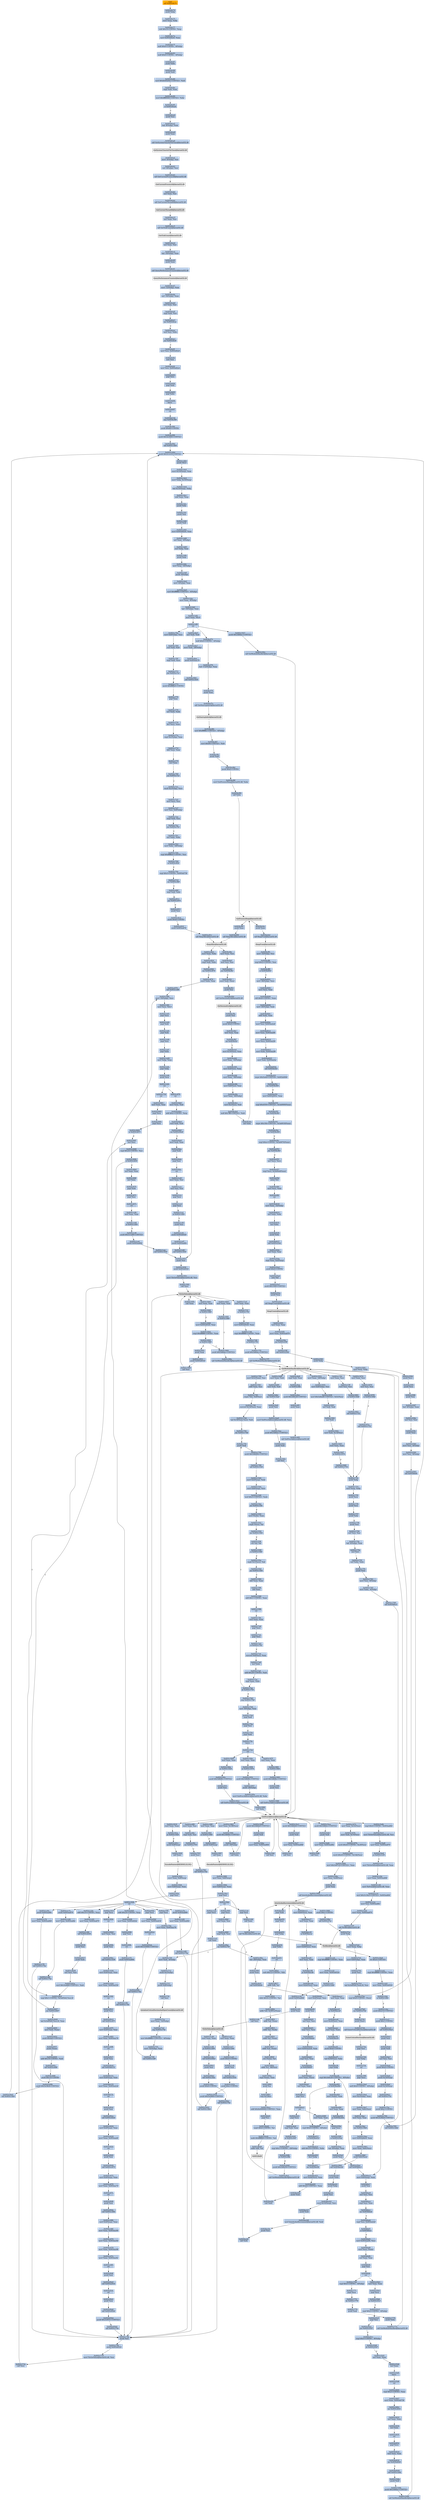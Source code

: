 digraph G {
node[shape=rectangle,style=filled,fillcolor=lightsteelblue,color=lightsteelblue]
bgcolor="transparent"
a0x003bd146call_0x003c6c74[label="start\ncall 0x003c6c74",color="lightgrey",fillcolor="orange"];
a0x003c6c74pushl_ebp[label="0x003c6c74\npushl %ebp"];
a0x003c6c75movl_esp_ebp[label="0x003c6c75\nmovl %esp, %ebp"];
a0x003c6c77subl_0x10UINT8_esp[label="0x003c6c77\nsubl $0x10<UINT8>, %esp"];
a0x003c6c7amovl_0x003e82e0_eax[label="0x003c6c7a\nmovl 0x003e82e0, %eax"];
a0x003c6c7fandl_0x0UINT8__8ebp_[label="0x003c6c7f\nandl $0x0<UINT8>, -8(%ebp)"];
a0x003c6c83andl_0x0UINT8__4ebp_[label="0x003c6c83\nandl $0x0<UINT8>, -4(%ebp)"];
a0x003c6c87pushl_ebx[label="0x003c6c87\npushl %ebx"];
a0x003c6c88pushl_edi[label="0x003c6c88\npushl %edi"];
a0x003c6c89movl_0xbb40e64eUINT32_edi[label="0x003c6c89\nmovl $0xbb40e64e<UINT32>, %edi"];
a0x003c6c8ecmpl_edi_eax[label="0x003c6c8e\ncmpl %edi, %eax"];
a0x003c6c90movl_0xffff0000UINT32_ebx[label="0x003c6c90\nmovl $0xffff0000<UINT32>, %ebx"];
a0x003c6c95je_0x003c6ca4[label="0x003c6c95\nje 0x003c6ca4"];
a0x003c6ca4pushl_esi[label="0x003c6ca4\npushl %esi"];
a0x003c6ca5leal__8ebp__eax[label="0x003c6ca5\nleal -8(%ebp), %eax"];
a0x003c6ca8pushl_eax[label="0x003c6ca8\npushl %eax"];
a0x003c6ca9call_GetSystemTimeAsFileTime_kernel32_dll[label="0x003c6ca9\ncall GetSystemTimeAsFileTime@kernel32.dll"];
GetSystemTimeAsFileTime_kernel32_dll[label="GetSystemTimeAsFileTime@kernel32.dll",color="lightgrey",fillcolor="lightgrey"];
a0x003c6cafmovl__4ebp__esi[label="0x003c6caf\nmovl -4(%ebp), %esi"];
a0x003c6cb2xorl__8ebp__esi[label="0x003c6cb2\nxorl -8(%ebp), %esi"];
a0x003c6cb5call_GetCurrentProcessId_kernel32_dll[label="0x003c6cb5\ncall GetCurrentProcessId@kernel32.dll"];
GetCurrentProcessId_kernel32_dll[label="GetCurrentProcessId@kernel32.dll",color="lightgrey",fillcolor="lightgrey"];
a0x003c6cbbxorl_eax_esi[label="0x003c6cbb\nxorl %eax, %esi"];
a0x003c6cbdcall_GetCurrentThreadId_kernel32_dll[label="0x003c6cbd\ncall GetCurrentThreadId@kernel32.dll"];
GetCurrentThreadId_kernel32_dll[label="GetCurrentThreadId@kernel32.dll",color="lightgrey",fillcolor="lightgrey"];
a0x003c6cc3xorl_eax_esi[label="0x003c6cc3\nxorl %eax, %esi"];
a0x003c6cc5call_GetTickCount_kernel32_dll[label="0x003c6cc5\ncall GetTickCount@kernel32.dll"];
GetTickCount_kernel32_dll[label="GetTickCount@kernel32.dll",color="lightgrey",fillcolor="lightgrey"];
a0x003c6ccbxorl_eax_esi[label="0x003c6ccb\nxorl %eax, %esi"];
a0x003c6ccdleal__16ebp__eax[label="0x003c6ccd\nleal -16(%ebp), %eax"];
a0x003c6cd0pushl_eax[label="0x003c6cd0\npushl %eax"];
a0x003c6cd1call_QueryPerformanceCounter_kernel32_dll[label="0x003c6cd1\ncall QueryPerformanceCounter@kernel32.dll"];
QueryPerformanceCounter_kernel32_dll[label="QueryPerformanceCounter@kernel32.dll",color="lightgrey",fillcolor="lightgrey"];
a0x003c6cd7movl__12ebp__eax[label="0x003c6cd7\nmovl -12(%ebp), %eax"];
a0x003c6cdaxorl__16ebp__eax[label="0x003c6cda\nxorl -16(%ebp), %eax"];
a0x003c6cddxorl_eax_esi[label="0x003c6cdd\nxorl %eax, %esi"];
a0x003c6cdfcmpl_edi_esi[label="0x003c6cdf\ncmpl %edi, %esi"];
a0x003c6ce1jne_0x003c6cea[label="0x003c6ce1\njne 0x003c6cea"];
a0x003c6ceatestl_esi_ebx[label="0x003c6cea\ntestl %esi, %ebx"];
a0x003c6cecjne_0x003c6cf5[label="0x003c6cec\njne 0x003c6cf5"];
a0x003c6cf5movl_esi_0x003e82e0[label="0x003c6cf5\nmovl %esi, 0x003e82e0"];
a0x003c6cfbnotl_esi[label="0x003c6cfb\nnotl %esi"];
a0x003c6cfdmovl_esi_0x003e82e4[label="0x003c6cfd\nmovl %esi, 0x003e82e4"];
a0x003c6d03popl_esi[label="0x003c6d03\npopl %esi"];
a0x003c6d04popl_edi[label="0x003c6d04\npopl %edi"];
a0x003c6d05popl_ebx[label="0x003c6d05\npopl %ebx"];
a0x003c6d06leave_[label="0x003c6d06\nleave "];
a0x003c6d07ret[label="0x003c6d07\nret"];
a0x003bd14bjmp_0x003bcf66[label="0x003bd14b\njmp 0x003bcf66"];
a0x003bcf66pushl_0x60UINT8[label="0x003bcf66\npushl $0x60<UINT8>"];
a0x003bcf68pushl_0x3e3400UINT32[label="0x003bcf68\npushl $0x3e3400<UINT32>"];
a0x003bcf6dcall_0x003c1db4[label="0x003bcf6d\ncall 0x003c1db4"];
a0x003c1db4pushl_0x3c1e10UINT32[label="0x003c1db4\npushl $0x3c1e10<UINT32>"];
a0x003c1db9pushl_fs_0[label="0x003c1db9\npushl %fs:0"];
a0x003c1dc0movl_0x10esp__eax[label="0x003c1dc0\nmovl 0x10(%esp), %eax"];
a0x003c1dc4movl_ebp_0x10esp_[label="0x003c1dc4\nmovl %ebp, 0x10(%esp)"];
a0x003c1dc8leal_0x10esp__ebp[label="0x003c1dc8\nleal 0x10(%esp), %ebp"];
a0x003c1dccsubl_eax_esp[label="0x003c1dcc\nsubl %eax, %esp"];
a0x003c1dcepushl_ebx[label="0x003c1dce\npushl %ebx"];
a0x003c1dcfpushl_esi[label="0x003c1dcf\npushl %esi"];
a0x003c1dd0pushl_edi[label="0x003c1dd0\npushl %edi"];
a0x003c1dd1movl_0x003e82e0_eax[label="0x003c1dd1\nmovl 0x003e82e0, %eax"];
a0x003c1dd6xorl_eax__4ebp_[label="0x003c1dd6\nxorl %eax, -4(%ebp)"];
a0x003c1dd9xorl_ebp_eax[label="0x003c1dd9\nxorl %ebp, %eax"];
a0x003c1ddbpushl_eax[label="0x003c1ddb\npushl %eax"];
a0x003c1ddcmovl_esp__24ebp_[label="0x003c1ddc\nmovl %esp, -24(%ebp)"];
a0x003c1ddfpushl__8ebp_[label="0x003c1ddf\npushl -8(%ebp)"];
a0x003c1de2movl__4ebp__eax[label="0x003c1de2\nmovl -4(%ebp), %eax"];
a0x003c1de5movl_0xfffffffeUINT32__4ebp_[label="0x003c1de5\nmovl $0xfffffffe<UINT32>, -4(%ebp)"];
a0x003c1decmovl_eax__8ebp_[label="0x003c1dec\nmovl %eax, -8(%ebp)"];
a0x003c1defleal__16ebp__eax[label="0x003c1def\nleal -16(%ebp), %eax"];
a0x003c1df2movl_eax_fs_0[label="0x003c1df2\nmovl %eax, %fs:0"];
a0x003c1df8ret[label="0x003c1df8\nret"];
a0x003bcf72andl_0x0UINT8__4ebp_[label="0x003bcf72\nandl $0x0<UINT8>, -4(%ebp)"];
a0x003bcf76leal__112ebp__eax[label="0x003bcf76\nleal -112(%ebp), %eax"];
a0x003bcf79pushl_eax[label="0x003bcf79\npushl %eax"];
a0x003bcf7acall_GetStartupInfoA_kernel32_dll[label="0x003bcf7a\ncall GetStartupInfoA@kernel32.dll"];
GetStartupInfoA_kernel32_dll[label="GetStartupInfoA@kernel32.dll",color="lightgrey",fillcolor="lightgrey"];
a0x003bcf80movl_0xfffffffeUINT32__4ebp_[label="0x003bcf80\nmovl $0xfffffffe<UINT32>, -4(%ebp)"];
a0x003bcf87movl_0x94UINT32_edi[label="0x003bcf87\nmovl $0x94<UINT32>, %edi"];
a0x003bcf8cpushl_edi[label="0x003bcf8c\npushl %edi"];
a0x003bcf8dpushl_0x0UINT8[label="0x003bcf8d\npushl $0x0<UINT8>"];
a0x003bcf8fmovl_GetProcessHeap_kernel32_dll_ebx[label="0x003bcf8f\nmovl GetProcessHeap@kernel32.dll, %ebx"];
a0x003bcf95call_ebx[label="0x003bcf95\ncall %ebx"];
GetProcessHeap_kernel32_dll[label="GetProcessHeap@kernel32.dll",color="lightgrey",fillcolor="lightgrey"];
a0x003bcf97pushl_eax[label="0x003bcf97\npushl %eax"];
a0x003bcf98call_HeapAlloc_kernel32_dll[label="0x003bcf98\ncall HeapAlloc@kernel32.dll"];
HeapAlloc_kernel32_dll[label="HeapAlloc@kernel32.dll",color="lightgrey",fillcolor="lightgrey"];
a0x003bcf9emovl_eax_esi[label="0x003bcf9e\nmovl %eax, %esi"];
a0x003bcfa0testl_esi_esi[label="0x003bcfa0\ntestl %esi, %esi"];
a0x003bcfa2jne_0x003bcfb1[label="0x003bcfa2\njne 0x003bcfb1"];
a0x003bcfb1movl_edi_esi_[label="0x003bcfb1\nmovl %edi, (%esi)"];
a0x003bcfb3pushl_esi[label="0x003bcfb3\npushl %esi"];
a0x003bcfb4call_GetVersionExA_kernel32_dll[label="0x003bcfb4\ncall GetVersionExA@kernel32.dll"];
GetVersionExA_kernel32_dll[label="GetVersionExA@kernel32.dll",color="lightgrey",fillcolor="lightgrey"];
a0x003bcfbapushl_esi[label="0x003bcfba\npushl %esi"];
a0x003bcfbbpushl_0x0UINT8[label="0x003bcfbb\npushl $0x0<UINT8>"];
a0x003bcfbdtestl_eax_eax[label="0x003bcfbd\ntestl %eax, %eax"];
a0x003bcfbfjne_0x003bcfcf[label="0x003bcfbf\njne 0x003bcfcf"];
a0x003bcfcfmovl_0x10esi__eax[label="0x003bcfcf\nmovl 0x10(%esi), %eax"];
a0x003bcfd2movl_eax__32ebp_[label="0x003bcfd2\nmovl %eax, -32(%ebp)"];
a0x003bcfd5movl_0x4esi__eax[label="0x003bcfd5\nmovl 0x4(%esi), %eax"];
a0x003bcfd8movl_eax__36ebp_[label="0x003bcfd8\nmovl %eax, -36(%ebp)"];
a0x003bcfdbmovl_0x8esi__eax[label="0x003bcfdb\nmovl 0x8(%esi), %eax"];
a0x003bcfdemovl_eax__40ebp_[label="0x003bcfde\nmovl %eax, -40(%ebp)"];
a0x003bcfe1movl_0xcesi__edi[label="0x003bcfe1\nmovl 0xc(%esi), %edi"];
a0x003bcfe4andl_0x7fffUINT32_edi[label="0x003bcfe4\nandl $0x7fff<UINT32>, %edi"];
a0x003bcfeacall_ebx[label="0x003bcfea\ncall %ebx"];
a0x003bcfecpushl_eax[label="0x003bcfec\npushl %eax"];
a0x003bcfedcall_HeapFree_kernel32_dll[label="0x003bcfed\ncall HeapFree@kernel32.dll"];
HeapFree_kernel32_dll[label="HeapFree@kernel32.dll",color="lightgrey",fillcolor="lightgrey"];
a0x003bcff3movl__32ebp__esi[label="0x003bcff3\nmovl -32(%ebp), %esi"];
a0x003bcff6cmpl_0x2UINT8_esi[label="0x003bcff6\ncmpl $0x2<UINT8>, %esi"];
a0x003bcff9je_0x003bd001[label="0x003bcff9\nje 0x003bd001"];
a0x003bd001movl__36ebp__ecx[label="0x003bd001\nmovl -36(%ebp), %ecx"];
a0x003bd004movl_ecx_eax[label="0x003bd004\nmovl %ecx, %eax"];
a0x003bd006shll_0x8UINT8_eax[label="0x003bd006\nshll $0x8<UINT8>, %eax"];
a0x003bd009movl__40ebp__edx[label="0x003bd009\nmovl -40(%ebp), %edx"];
a0x003bd00caddl_edx_eax[label="0x003bd00c\naddl %edx, %eax"];
a0x003bd00emovl_esi_0x003ea2e8[label="0x003bd00e\nmovl %esi, 0x003ea2e8"];
a0x003bd014movl_eax_0x003ea2f0[label="0x003bd014\nmovl %eax, 0x003ea2f0"];
a0x003bd019movl_ecx_0x003ea2f4[label="0x003bd019\nmovl %ecx, 0x003ea2f4"];
a0x003bd01fmovl_edx_0x003ea2f8[label="0x003bd01f\nmovl %edx, 0x003ea2f8"];
a0x003bd025movl_edi_0x003ea2ec[label="0x003bd025\nmovl %edi, 0x003ea2ec"];
a0x003bd02bcall_0x003bcf25[label="0x003bd02b\ncall 0x003bcf25"];
a0x003bcf25cmpw_0x5a4dUINT16_0x003a0000[label="0x003bcf25\ncmpw $0x5a4d<UINT16>, 0x003a0000"];
a0x003bcf2ejne_0x003bcf63[label="0x003bcf2e\njne 0x003bcf63"];
a0x003bcf30movl_0x003a003c_eax[label="0x003bcf30\nmovl 0x003a003c, %eax"];
a0x003bcf35cmpl_0x4550UINT32_0x3a0000eax_[label="0x003bcf35\ncmpl $0x4550<UINT32>, 0x3a0000(%eax)"];
a0x003bcf3fjne_0x003bcf63[label="0x003bcf3f\njne 0x003bcf63"];
a0x003bcf41cmpw_0x10bUINT16_0x3a0018eax_[label="0x003bcf41\ncmpw $0x10b<UINT16>, 0x3a0018(%eax)"];
a0x003bcf4ajne_0x003bcf63[label="0x003bcf4a\njne 0x003bcf63"];
a0x003bcf4ccmpl_0xeUINT8_0x3a0074eax_[label="0x003bcf4c\ncmpl $0xe<UINT8>, 0x3a0074(%eax)"];
a0x003bcf53jbe_0x003bcf63[label="0x003bcf53\njbe 0x003bcf63"];
a0x003bcf55xorl_ecx_ecx[label="0x003bcf55\nxorl %ecx, %ecx"];
a0x003bcf57cmpl_ecx_0x3a00e8eax_[label="0x003bcf57\ncmpl %ecx, 0x3a00e8(%eax)"];
a0x003bcf5dsetne_cl[label="0x003bcf5d\nsetne %cl"];
a0x003bcf60movl_ecx_eax[label="0x003bcf60\nmovl %ecx, %eax"];
a0x003bcf62ret[label="0x003bcf62\nret"];
a0x003bd030movl_eax__32ebp_[label="0x003bd030\nmovl %eax, -32(%ebp)"];
a0x003bd033xorl_ebx_ebx[label="0x003bd033\nxorl %ebx, %ebx"];
a0x003bd035incl_ebx[label="0x003bd035\nincl %ebx"];
a0x003bd036pushl_ebx[label="0x003bd036\npushl %ebx"];
a0x003bd037call_0x003c25dc[label="0x003bd037\ncall 0x003c25dc"];
a0x003c25dcxorl_eax_eax[label="0x003c25dc\nxorl %eax, %eax"];
a0x003c25decmpl_eax_0x4esp_[label="0x003c25de\ncmpl %eax, 0x4(%esp)"];
a0x003c25e2pushl_0x0UINT8[label="0x003c25e2\npushl $0x0<UINT8>"];
a0x003c25e4sete_al[label="0x003c25e4\nsete %al"];
a0x003c25e7pushl_0x1000UINT32[label="0x003c25e7\npushl $0x1000<UINT32>"];
a0x003c25ecpushl_eax[label="0x003c25ec\npushl %eax"];
a0x003c25edcall_HeapCreate_kernel32_dll[label="0x003c25ed\ncall HeapCreate@kernel32.dll"];
HeapCreate_kernel32_dll[label="HeapCreate@kernel32.dll",color="lightgrey",fillcolor="lightgrey"];
a0x003c25f3testl_eax_eax[label="0x003c25f3\ntestl %eax, %eax"];
a0x003c25f5movl_eax_0x003ea678[label="0x003c25f5\nmovl %eax, 0x003ea678"];
a0x003c25fajne_0x003c25ff[label="0x003c25fa\njne 0x003c25ff"];
a0x003c25ffcall_0x003c2581[label="0x003c25ff\ncall 0x003c2581"];
a0x003c2581pushl_ebp[label="0x003c2581\npushl %ebp"];
a0x003c2582movl_esp_ebp[label="0x003c2582\nmovl %esp, %ebp"];
a0x003c2584pushl_ecx[label="0x003c2584\npushl %ecx"];
a0x003c2585pushl_ecx[label="0x003c2585\npushl %ecx"];
a0x003c2586pushl_esi[label="0x003c2586\npushl %esi"];
a0x003c2587leal__4ebp__eax[label="0x003c2587\nleal -4(%ebp), %eax"];
a0x003c258axorl_esi_esi[label="0x003c258a\nxorl %esi, %esi"];
a0x003c258cpushl_eax[label="0x003c258c\npushl %eax"];
a0x003c258dmovl_esi__4ebp_[label="0x003c258d\nmovl %esi, -4(%ebp)"];
a0x003c2590movl_esi__8ebp_[label="0x003c2590\nmovl %esi, -8(%ebp)"];
a0x003c2593call_0x003bfe8c[label="0x003c2593\ncall 0x003bfe8c"];
a0x003bfe8cmovl_0x4esp__ecx[label="0x003bfe8c\nmovl 0x4(%esp), %ecx"];
a0x003bfe90pushl_esi[label="0x003bfe90\npushl %esi"];
a0x003bfe91xorl_esi_esi[label="0x003bfe91\nxorl %esi, %esi"];
a0x003bfe93cmpl_esi_ecx[label="0x003bfe93\ncmpl %esi, %ecx"];
a0x003bfe95jne_0x003bfeb4[label="0x003bfe95\njne 0x003bfeb4"];
a0x003bfeb4movl_0x003ea2e8_eax[label="0x003bfeb4\nmovl 0x003ea2e8, %eax"];
a0x003bfeb9cmpl_esi_eax[label="0x003bfeb9\ncmpl %esi, %eax"];
a0x003bfebbje_0x003bfe97[label="0x003bfebb\nje 0x003bfe97"];
a0x003bfebdmovl_eax_ecx_[label="0x003bfebd\nmovl %eax, (%ecx)"];
a0x003bfebfxorl_eax_eax[label="0x003bfebf\nxorl %eax, %eax"];
a0x003bfec1popl_esi[label="0x003bfec1\npopl %esi"];
a0x003bfec2ret[label="0x003bfec2\nret"];
a0x003c2598testl_eax_eax[label="0x003c2598\ntestl %eax, %eax"];
a0x003c259apopl_ecx[label="0x003c259a\npopl %ecx"];
a0x003c259bje_0x003c25aa[label="0x003c259b\nje 0x003c25aa"];
a0x003c25aaleal__8ebp__eax[label="0x003c25aa\nleal -8(%ebp), %eax"];
a0x003c25adpushl_eax[label="0x003c25ad\npushl %eax"];
a0x003c25aecall_0x003bfec3[label="0x003c25ae\ncall 0x003bfec3"];
a0x003bfec3movl_0x4esp__eax[label="0x003bfec3\nmovl 0x4(%esp), %eax"];
a0x003bfec7pushl_esi[label="0x003bfec7\npushl %esi"];
a0x003bfec8xorl_esi_esi[label="0x003bfec8\nxorl %esi, %esi"];
a0x003bfecacmpl_esi_eax[label="0x003bfeca\ncmpl %esi, %eax"];
a0x003bfeccjne_0x003bfeeb[label="0x003bfecc\njne 0x003bfeeb"];
a0x003bfeebcmpl_esi_0x003ea2e8[label="0x003bfeeb\ncmpl %esi, 0x003ea2e8"];
a0x003bfef1je_0x003bfece[label="0x003bfef1\nje 0x003bfece"];
a0x003bfef3movl_0x003ea2f4_ecx[label="0x003bfef3\nmovl 0x003ea2f4, %ecx"];
a0x003bfef9movl_ecx_eax_[label="0x003bfef9\nmovl %ecx, (%eax)"];
a0x003bfefbxorl_eax_eax[label="0x003bfefb\nxorl %eax, %eax"];
a0x003bfefdpopl_esi[label="0x003bfefd\npopl %esi"];
a0x003bfeferet[label="0x003bfefe\nret"];
a0x003c25b3testl_eax_eax[label="0x003c25b3\ntestl %eax, %eax"];
a0x003c25b5popl_ecx[label="0x003c25b5\npopl %ecx"];
a0x003c25b6je_0x003c25c5[label="0x003c25b6\nje 0x003c25c5"];
a0x003c25c5cmpl_0x2UINT8__4ebp_[label="0x003c25c5\ncmpl $0x2<UINT8>, -4(%ebp)"];
a0x003c25c9popl_esi[label="0x003c25c9\npopl %esi"];
a0x003c25cajne_0x003c25d7[label="0x003c25ca\njne 0x003c25d7"];
a0x003c25cccmpl_0x5UINT8__8ebp_[label="0x003c25cc\ncmpl $0x5<UINT8>, -8(%ebp)"];
a0x003c25d0jb_0x003c25d7[label="0x003c25d0\njb 0x003c25d7"];
a0x003c25d2xorl_eax_eax[label="0x003c25d2\nxorl %eax, %eax"];
a0x003c25d4incl_eax[label="0x003c25d4\nincl %eax"];
a0x003c25d5leave_[label="0x003c25d5\nleave "];
a0x003c25d6ret[label="0x003c25d6\nret"];
a0x003c2604cmpl_0x3UINT8_eax[label="0x003c2604\ncmpl $0x3<UINT8>, %eax"];
a0x003c2607movl_eax_0x003eb738[label="0x003c2607\nmovl %eax, 0x003eb738"];
a0x003c260cjne_0x003c2632[label="0x003c260c\njne 0x003c2632"];
a0x003c2632xorl_eax_eax[label="0x003c2632\nxorl %eax, %eax"];
a0x003c2634incl_eax[label="0x003c2634\nincl %eax"];
a0x003c2635ret[label="0x003c2635\nret"];
a0x003bd03cpopl_ecx[label="0x003bd03c\npopl %ecx"];
a0x003bd03dtestl_eax_eax[label="0x003bd03d\ntestl %eax, %eax"];
a0x003bd03fjne_0x003bd049[label="0x003bd03f\njne 0x003bd049"];
a0x003bd049call_0x003c1b8a[label="0x003bd049\ncall 0x003c1b8a"];
a0x003c1b8apushl_edi[label="0x003c1b8a\npushl %edi"];
a0x003c1b8bpushl_0x3d8dacUINT32[label="0x003c1b8b\npushl $0x3d8dac<UINT32>"];
a0x003c1b90call_GetModuleHandleA_kernel32_dll[label="0x003c1b90\ncall GetModuleHandleA@kernel32.dll"];
GetModuleHandleA_kernel32_dll[label="GetModuleHandleA@kernel32.dll",color="lightgrey",fillcolor="lightgrey"];
a0x003c1b96movl_eax_edi[label="0x003c1b96\nmovl %eax, %edi"];
a0x003c1b98testl_edi_edi[label="0x003c1b98\ntestl %edi, %edi"];
a0x003c1b9ajne_0x003c1ba5[label="0x003c1b9a\njne 0x003c1ba5"];
a0x003c1ba5pushl_esi[label="0x003c1ba5\npushl %esi"];
a0x003c1ba6movl_GetProcAddress_kernel32_dll_esi[label="0x003c1ba6\nmovl GetProcAddress@kernel32.dll, %esi"];
a0x003c1bacpushl_0x3d8decUINT32[label="0x003c1bac\npushl $0x3d8dec<UINT32>"];
a0x003c1bb1pushl_edi[label="0x003c1bb1\npushl %edi"];
a0x003c1bb2call_esi[label="0x003c1bb2\ncall %esi"];
GetProcAddress_kernel32_dll[label="GetProcAddress@kernel32.dll",color="lightgrey",fillcolor="lightgrey"];
a0x003c1bb4pushl_0x3d8de0UINT32[label="0x003c1bb4\npushl $0x3d8de0<UINT32>"];
a0x003c1bb9pushl_edi[label="0x003c1bb9\npushl %edi"];
a0x003c1bbamovl_eax_0x003ea664[label="0x003c1bba\nmovl %eax, 0x003ea664"];
a0x003c1bbfcall_esi[label="0x003c1bbf\ncall %esi"];
a0x003c1bc1pushl_0x3d8dd4UINT32[label="0x003c1bc1\npushl $0x3d8dd4<UINT32>"];
a0x003c1bc6pushl_edi[label="0x003c1bc6\npushl %edi"];
a0x003c1bc7movl_eax_0x003ea668[label="0x003c1bc7\nmovl %eax, 0x003ea668"];
a0x003c1bcccall_esi[label="0x003c1bcc\ncall %esi"];
a0x003c1bcepushl_0x3d8dccUINT32[label="0x003c1bce\npushl $0x3d8dcc<UINT32>"];
a0x003c1bd3pushl_edi[label="0x003c1bd3\npushl %edi"];
a0x003c1bd4movl_eax_0x003ea66c[label="0x003c1bd4\nmovl %eax, 0x003ea66c"];
a0x003c1bd9call_esi[label="0x003c1bd9\ncall %esi"];
a0x003c1bdbcmpl_0x0UINT8_0x003ea664[label="0x003c1bdb\ncmpl $0x0<UINT8>, 0x003ea664"];
a0x003c1be2movl_TlsSetValue_kernel32_dll_esi[label="0x003c1be2\nmovl TlsSetValue@kernel32.dll, %esi"];
a0x003c1be8movl_eax_0x003ea670[label="0x003c1be8\nmovl %eax, 0x003ea670"];
a0x003c1bedje_0x003c1c05[label="0x003c1bed\nje 0x003c1c05"];
a0x003c1c05movl_TlsGetValue_kernel32_dll_eax[label="0x003c1c05\nmovl TlsGetValue@kernel32.dll, %eax"];
a0x003c1c0amovl_eax_0x003ea668[label="0x003c1c0a\nmovl %eax, 0x003ea668"];
a0x003c1c0fmovl_TlsFree_kernel32_dll_eax[label="0x003c1c0f\nmovl TlsFree@kernel32.dll, %eax"];
a0x003c1c14movl_0x3c18a3UINT32_0x003ea664[label="0x003c1c14\nmovl $0x3c18a3<UINT32>, 0x003ea664"];
a0x003c1c1emovl_esi_0x003ea66c[label="0x003c1c1e\nmovl %esi, 0x003ea66c"];
a0x003c1c24movl_eax_0x003ea670[label="0x003c1c24\nmovl %eax, 0x003ea670"];
a0x003c1c29call_TlsAlloc_kernel32_dll[label="0x003c1c29\ncall TlsAlloc@kernel32.dll"];
TlsAlloc_kernel32_dll[label="TlsAlloc@kernel32.dll",color="lightgrey",fillcolor="lightgrey"];
a0x003c1c2fcmpl_0xffffffffUINT8_eax[label="0x003c1c2f\ncmpl $0xffffffff<UINT8>, %eax"];
a0x003c1c32movl_eax_0x003e8324[label="0x003c1c32\nmovl %eax, 0x003e8324"];
a0x003c1c37je_0x003c1d09[label="0x003c1c37\nje 0x003c1d09"];
a0x003c1c3dpushl_0x003ea668[label="0x003c1c3d\npushl 0x003ea668"];
a0x003c1c43pushl_eax[label="0x003c1c43\npushl %eax"];
a0x003c1c44call_esi[label="0x003c1c44\ncall %esi"];
TlsSetValue_kernel32_dll[label="TlsSetValue@kernel32.dll",color="lightgrey",fillcolor="lightgrey"];
a0x003c1c46testl_eax_eax[label="0x003c1c46\ntestl %eax, %eax"];
a0x003c1c48je_0x003c1d09[label="0x003c1c48\nje 0x003c1d09"];
a0x003c1c4ecall_0x003c00b3[label="0x003c1c4e\ncall 0x003c00b3"];
a0x003c00b3pushl_esi[label="0x003c00b3\npushl %esi"];
a0x003c00b4call_0x003c182c[label="0x003c00b4\ncall 0x003c182c"];
a0x003c182cpushl_0x0UINT8[label="0x003c182c\npushl $0x0<UINT8>"];
a0x003c182ecall_0x003c17be[label="0x003c182e\ncall 0x003c17be"];
a0x003c17bepushl_esi[label="0x003c17be\npushl %esi"];
a0x003c17bfpushl_0x003e8324[label="0x003c17bf\npushl 0x003e8324"];
a0x003c17c5movl_TlsGetValue_kernel32_dll_esi[label="0x003c17c5\nmovl TlsGetValue@kernel32.dll, %esi"];
a0x003c17cbcall_esi[label="0x003c17cb\ncall %esi"];
TlsGetValue_kernel32_dll[label="TlsGetValue@kernel32.dll",color="lightgrey",fillcolor="lightgrey"];
a0x003c17cdtestl_eax_eax[label="0x003c17cd\ntestl %eax, %eax"];
a0x003c17cfje_0x003c17f2[label="0x003c17cf\nje 0x003c17f2"];
a0x003c17d1movl_0x003e8320_eax[label="0x003c17d1\nmovl 0x003e8320, %eax"];
a0x003c17d6cmpl_0xffffffffUINT8_eax[label="0x003c17d6\ncmpl $0xffffffff<UINT8>, %eax"];
a0x003c17d9je_0x003c17f2[label="0x003c17d9\nje 0x003c17f2"];
a0x003c17f2pushl_0x3d8dacUINT32[label="0x003c17f2\npushl $0x3d8dac<UINT32>"];
a0x003c17f7call_GetModuleHandleA_kernel32_dll[label="0x003c17f7\ncall GetModuleHandleA@kernel32.dll"];
a0x003c17fdmovl_eax_esi[label="0x003c17fd\nmovl %eax, %esi"];
a0x003c17fftestl_esi_esi[label="0x003c17ff\ntestl %esi, %esi"];
a0x003c1801je_0x003c1826[label="0x003c1801\nje 0x003c1826"];
a0x003c1803call_0x003c1752[label="0x003c1803\ncall 0x003c1752"];
a0x003c1752pushl_ebp[label="0x003c1752\npushl %ebp"];
a0x003c1753movl_esp_ebp[label="0x003c1753\nmovl %esp, %ebp"];
a0x003c1755pushl_ecx[label="0x003c1755\npushl %ecx"];
a0x003c1756pushl_ecx[label="0x003c1756\npushl %ecx"];
a0x003c1757pushl_ebx[label="0x003c1757\npushl %ebx"];
a0x003c1758pushl_esi[label="0x003c1758\npushl %esi"];
a0x003c1759xorl_esi_esi[label="0x003c1759\nxorl %esi, %esi"];
a0x003c175bleal__4ebp__eax[label="0x003c175b\nleal -4(%ebp), %eax"];
a0x003c175eincl_esi[label="0x003c175e\nincl %esi"];
a0x003c175fxorl_ebx_ebx[label="0x003c175f\nxorl %ebx, %ebx"];
a0x003c1761pushl_eax[label="0x003c1761\npushl %eax"];
a0x003c1762movl_esi__8ebp_[label="0x003c1762\nmovl %esi, -8(%ebp)"];
a0x003c1765movl_ebx__4ebp_[label="0x003c1765\nmovl %ebx, -4(%ebp)"];
a0x003c1768call_0x003bfec3[label="0x003c1768\ncall 0x003bfec3"];
a0x003c176dcmpl_0x5UINT8__4ebp_[label="0x003c176d\ncmpl $0x5<UINT8>, -4(%ebp)"];
a0x003c1771popl_ecx[label="0x003c1771\npopl %ecx"];
a0x003c1772jle_0x003c1778[label="0x003c1772\njle 0x003c1778"];
a0x003c1778pushl_edi[label="0x003c1778\npushl %edi"];
a0x003c1779pushl_ebx[label="0x003c1779\npushl %ebx"];
a0x003c177acall_GetModuleHandleA_kernel32_dll[label="0x003c177a\ncall GetModuleHandleA@kernel32.dll"];
a0x003c1780movl_0x3ceax__esi[label="0x003c1780\nmovl 0x3c(%eax), %esi"];
a0x003c1783addl_eax_esi[label="0x003c1783\naddl %eax, %esi"];
a0x003c1785cmpw_bx_0x6esi_[label="0x003c1785\ncmpw %bx, 0x6(%esi)"];
a0x003c1789movzwl_0x14esi__eax[label="0x003c1789\nmovzwl 0x14(%esi), %eax"];
a0x003c178dleal_0x18eaxesi__edi[label="0x003c178d\nleal 0x18(%eax,%esi), %edi"];
a0x003c1791jbe_0x003c17b6[label="0x003c1791\njbe 0x003c17b6"];
a0x003c1793pushl_edi[label="0x003c1793\npushl %edi"];
a0x003c1794pushl_0x3d8d94UINT32[label="0x003c1794\npushl $0x3d8d94<UINT32>"];
a0x003c1799call_0x003c1540[label="0x003c1799\ncall 0x003c1540"];
a0x003c1540movl_0x4esp__edx[label="0x003c1540\nmovl 0x4(%esp), %edx"];
a0x003c1544movl_0x8esp__ecx[label="0x003c1544\nmovl 0x8(%esp), %ecx"];
a0x003c1548testl_0x3UINT32_edx[label="0x003c1548\ntestl $0x3<UINT32>, %edx"];
a0x003c154ejne_0x003c158c[label="0x003c154e\njne 0x003c158c"];
a0x003c1550movl_edx__eax[label="0x003c1550\nmovl (%edx), %eax"];
a0x003c1552cmpb_ecx__al[label="0x003c1552\ncmpb (%ecx), %al"];
a0x003c1554jne_0x003c1584[label="0x003c1554\njne 0x003c1584"];
a0x003c1556orb_al_al[label="0x003c1556\norb %al, %al"];
a0x003c1558je_0x003c1580[label="0x003c1558\nje 0x003c1580"];
a0x003c155acmpb_0x1ecx__ah[label="0x003c155a\ncmpb 0x1(%ecx), %ah"];
a0x003c155djne_0x003c1584[label="0x003c155d\njne 0x003c1584"];
a0x003c1584sbbl_eax_eax[label="0x003c1584\nsbbl %eax, %eax"];
a0x003c1586shll_eax[label="0x003c1586\nshll %eax"];
a0x003c1588addl_0x1UINT8_eax[label="0x003c1588\naddl $0x1<UINT8>, %eax"];
a0x003c158bret[label="0x003c158b\nret"];
a0x003c179etestl_eax_eax[label="0x003c179e\ntestl %eax, %eax"];
a0x003c17a0popl_ecx[label="0x003c17a0\npopl %ecx"];
a0x003c17a1popl_ecx[label="0x003c17a1\npopl %ecx"];
a0x003c17a2je_0x003c17b2[label="0x003c17a2\nje 0x003c17b2"];
a0x003c17a4movzwl_0x6esi__eax[label="0x003c17a4\nmovzwl 0x6(%esi), %eax"];
a0x003c17a8incl_ebx[label="0x003c17a8\nincl %ebx"];
a0x003c17a9addl_0x28UINT8_edi[label="0x003c17a9\naddl $0x28<UINT8>, %edi"];
a0x003c17accmpl_eax_ebx[label="0x003c17ac\ncmpl %eax, %ebx"];
a0x003c17aejb_0x003c1793[label="0x003c17ae\njb 0x003c1793"];
a0x003c17b0jmp_0x003c17b6[label="0x003c17b0\njmp 0x003c17b6"];
a0x003c17b6movl__8ebp__eax[label="0x003c17b6\nmovl -8(%ebp), %eax"];
a0x003c17b9popl_edi[label="0x003c17b9\npopl %edi"];
a0x003c17bapopl_esi[label="0x003c17ba\npopl %esi"];
a0x003c17bbpopl_ebx[label="0x003c17bb\npopl %ebx"];
a0x003c17bcleave_[label="0x003c17bc\nleave "];
a0x003c17bdret[label="0x003c17bd\nret"];
a0x003c1808testl_eax_eax[label="0x003c1808\ntestl %eax, %eax"];
a0x003c180aje_0x003c1826[label="0x003c180a\nje 0x003c1826"];
a0x003c180cpushl_0x3d8d9cUINT32[label="0x003c180c\npushl $0x3d8d9c<UINT32>"];
a0x003c1811pushl_esi[label="0x003c1811\npushl %esi"];
a0x003c1812call_GetProcAddress_kernel32_dll[label="0x003c1812\ncall GetProcAddress@kernel32.dll"];
a0x003c1818testl_eax_eax[label="0x003c1818\ntestl %eax, %eax"];
a0x003c181aje_0x003c1826[label="0x003c181a\nje 0x003c1826"];
a0x003c181cpushl_0x8esp_[label="0x003c181c\npushl 0x8(%esp)"];
a0x003c1820call_eax[label="0x003c1820\ncall %eax"];
EncodePointer_KERNEL32_DLL[label="EncodePointer@KERNEL32.DLL",color="lightgrey",fillcolor="lightgrey"];
a0x003c1822movl_eax_0x8esp_[label="0x003c1822\nmovl %eax, 0x8(%esp)"];
a0x003c1826movl_0x8esp__eax[label="0x003c1826\nmovl 0x8(%esp), %eax"];
a0x003c182apopl_esi[label="0x003c182a\npopl %esi"];
a0x003c182bret[label="0x003c182b\nret"];
a0x003c1833popl_ecx[label="0x003c1833\npopl %ecx"];
a0x003c1834ret[label="0x003c1834\nret"];
a0x003c00b9movl_eax_esi[label="0x003c00b9\nmovl %eax, %esi"];
a0x003c00bbpushl_esi[label="0x003c00bb\npushl %esi"];
a0x003c00bccall_0x003c1439[label="0x003c00bc\ncall 0x003c1439"];
a0x003c1439movl_0x4esp__eax[label="0x003c1439\nmovl 0x4(%esp), %eax"];
a0x003c143dmovl_eax_0x003ea330[label="0x003c143d\nmovl %eax, 0x003ea330"];
a0x003c1442ret[label="0x003c1442\nret"];
a0x003c00c1pushl_esi[label="0x003c00c1\npushl %esi"];
a0x003c00c2call_0x003cc67f[label="0x003c00c2\ncall 0x003cc67f"];
a0x003cc67fmovl_0x4esp__eax[label="0x003cc67f\nmovl 0x4(%esp), %eax"];
a0x003cc683movl_eax_0x003eac78[label="0x003cc683\nmovl %eax, 0x003eac78"];
a0x003cc688ret[label="0x003cc688\nret"];
a0x003c00c7pushl_esi[label="0x003c00c7\npushl %esi"];
a0x003c00c8call_0x003bb151[label="0x003c00c8\ncall 0x003bb151"];
a0x003bb151movl_0x4esp__eax[label="0x003bb151\nmovl 0x4(%esp), %eax"];
a0x003bb155movl_eax_0x003ea2c8[label="0x003bb155\nmovl %eax, 0x003ea2c8"];
a0x003bb15aret[label="0x003bb15a\nret"];
a0x003c00cdpushl_esi[label="0x003c00cd\npushl %esi"];
a0x003c00cecall_0x003c4424[label="0x003c00ce\ncall 0x003c4424"];
a0x003c4424movl_0x4esp__eax[label="0x003c4424\nmovl 0x4(%esp), %eax"];
a0x003c4428movl_eax_0x003eaaf4[label="0x003c4428\nmovl %eax, 0x003eaaf4"];
a0x003c442dret[label="0x003c442d\nret"];
a0x003c00d3pushl_esi[label="0x003c00d3\npushl %esi"];
a0x003c00d4call_0x003cc675[label="0x003c00d4\ncall 0x003cc675"];
a0x003cc675movl_0x4esp__eax[label="0x003cc675\nmovl 0x4(%esp), %eax"];
a0x003cc679movl_eax_0x003eac74[label="0x003cc679\nmovl %eax, 0x003eac74"];
a0x003cc67eret[label="0x003cc67e\nret"];
a0x003c00d9pushl_esi[label="0x003c00d9\npushl %esi"];
a0x003c00dacall_0x003cc46b[label="0x003c00da\ncall 0x003cc46b"];
a0x003cc46bmovl_0x4esp__eax[label="0x003cc46b\nmovl 0x4(%esp), %eax"];
a0x003cc46fmovl_eax_0x003eac60[label="0x003cc46f\nmovl %eax, 0x003eac60"];
a0x003cc474movl_eax_0x003eac64[label="0x003cc474\nmovl %eax, 0x003eac64"];
a0x003cc479movl_eax_0x003eac68[label="0x003cc479\nmovl %eax, 0x003eac68"];
a0x003cc47emovl_eax_0x003eac6c[label="0x003cc47e\nmovl %eax, 0x003eac6c"];
a0x003cc483ret[label="0x003cc483\nret"];
a0x003c00dfpushl_esi[label="0x003c00df\npushl %esi"];
a0x003c00e0call_0x003a20cb[label="0x003c00e0\ncall 0x003a20cb"];
a0x003a20cbret[label="0x003a20cb\nret"];
a0x003c00e5pushl_esi[label="0x003c00e5\npushl %esi"];
a0x003c00e6call_0x003c65b4[label="0x003c00e6\ncall 0x003c65b4"];
a0x003c65b4pushl_0x3c6531UINT32[label="0x003c65b4\npushl $0x3c6531<UINT32>"];
a0x003c65b9call_0x003c17be[label="0x003c65b9\ncall 0x003c17be"];
a0x003c65bepopl_ecx[label="0x003c65be\npopl %ecx"];
a0x003c65bfmovl_eax_0x003eab34[label="0x003c65bf\nmovl %eax, 0x003eab34"];
a0x003c65c4ret[label="0x003c65c4\nret"];
a0x003c00ebpushl_0x3c0084UINT32[label="0x003c00eb\npushl $0x3c0084<UINT32>"];
a0x003c00f0call_0x003c17be[label="0x003c00f0\ncall 0x003c17be"];
a0x003c00f5addl_0x24UINT8_esp[label="0x003c00f5\naddl $0x24<UINT8>, %esp"];
a0x003c00f8movl_eax_0x003e82dc[label="0x003c00f8\nmovl %eax, 0x003e82dc"];
a0x003c00fdpopl_esi[label="0x003c00fd\npopl %esi"];
a0x003c00feret[label="0x003c00fe\nret"];
a0x003c1c53pushl_0x003ea664[label="0x003c1c53\npushl 0x003ea664"];
a0x003c1c59call_0x003c17be[label="0x003c1c59\ncall 0x003c17be"];
a0x003c1c5epushl_0x003ea668[label="0x003c1c5e\npushl 0x003ea668"];
a0x003c1c64movl_eax_0x003ea664[label="0x003c1c64\nmovl %eax, 0x003ea664"];
a0x003c1c69call_0x003c17be[label="0x003c1c69\ncall 0x003c17be"];
a0x003c1c6epushl_0x003ea66c[label="0x003c1c6e\npushl 0x003ea66c"];
a0x003c1c74movl_eax_0x003ea668[label="0x003c1c74\nmovl %eax, 0x003ea668"];
a0x003c1c79call_0x003c17be[label="0x003c1c79\ncall 0x003c17be"];
a0x003c1c7epushl_0x003ea670[label="0x003c1c7e\npushl 0x003ea670"];
a0x003c1c84movl_eax_0x003ea66c[label="0x003c1c84\nmovl %eax, 0x003ea66c"];
a0x003c1c89call_0x003c17be[label="0x003c1c89\ncall 0x003c17be"];
a0x003c1c8eaddl_0x10UINT8_esp[label="0x003c1c8e\naddl $0x10<UINT8>, %esp"];
a0x003c1c91movl_eax_0x003ea670[label="0x003c1c91\nmovl %eax, 0x003ea670"];
a0x003c1c96call_0x003c2636[label="0x003c1c96\ncall 0x003c2636"];
a0x003c2636pushl_esi[label="0x003c2636\npushl %esi"];
a0x003c2637pushl_edi[label="0x003c2637\npushl %edi"];
a0x003c2638xorl_esi_esi[label="0x003c2638\nxorl %esi, %esi"];
a0x003c263amovl_0x3ea680UINT32_edi[label="0x003c263a\nmovl $0x3ea680<UINT32>, %edi"];
a0x003c263fcmpl_0x1UINT8_0x3e85b4esi8_[label="0x003c263f\ncmpl $0x1<UINT8>, 0x3e85b4(,%esi,8)"];
a0x003c2647jne_0x003c2667[label="0x003c2647\njne 0x003c2667"];
a0x003c2649leal_0x3e85b0esi8__eax[label="0x003c2649\nleal 0x3e85b0(,%esi,8), %eax"];
a0x003c2650movl_edi_eax_[label="0x003c2650\nmovl %edi, (%eax)"];
a0x003c2652pushl_0xfa0UINT32[label="0x003c2652\npushl $0xfa0<UINT32>"];
a0x003c2657pushl_eax_[label="0x003c2657\npushl (%eax)"];
a0x003c2659addl_0x18UINT8_edi[label="0x003c2659\naddl $0x18<UINT8>, %edi"];
a0x003c265ccall_0x003cc699[label="0x003c265c\ncall 0x003cc699"];
a0x003cc699pushl_0x14UINT8[label="0x003cc699\npushl $0x14<UINT8>"];
a0x003cc69bpushl_0x3e38c8UINT32[label="0x003cc69b\npushl $0x3e38c8<UINT32>"];
a0x003cc6a0call_0x003c1db4[label="0x003cc6a0\ncall 0x003c1db4"];
a0x003cc6a5xorl_edi_edi[label="0x003cc6a5\nxorl %edi, %edi"];
a0x003cc6a7movl_edi__28ebp_[label="0x003cc6a7\nmovl %edi, -28(%ebp)"];
a0x003cc6aapushl_0x003eac78[label="0x003cc6aa\npushl 0x003eac78"];
a0x003cc6b0call_0x003c1835[label="0x003cc6b0\ncall 0x003c1835"];
a0x003c1835pushl_esi[label="0x003c1835\npushl %esi"];
a0x003c1836pushl_0x003e8324[label="0x003c1836\npushl 0x003e8324"];
a0x003c183cmovl_TlsGetValue_kernel32_dll_esi[label="0x003c183c\nmovl TlsGetValue@kernel32.dll, %esi"];
a0x003c1842call_esi[label="0x003c1842\ncall %esi"];
a0x003c1844testl_eax_eax[label="0x003c1844\ntestl %eax, %eax"];
a0x003c1846je_0x003c1869[label="0x003c1846\nje 0x003c1869"];
a0x003c1848movl_0x003e8320_eax[label="0x003c1848\nmovl 0x003e8320, %eax"];
a0x003c184dcmpl_0xffffffffUINT8_eax[label="0x003c184d\ncmpl $0xffffffff<UINT8>, %eax"];
a0x003c1850je_0x003c1869[label="0x003c1850\nje 0x003c1869"];
a0x003c1869pushl_0x3d8dacUINT32[label="0x003c1869\npushl $0x3d8dac<UINT32>"];
a0x003c186ecall_GetModuleHandleA_kernel32_dll[label="0x003c186e\ncall GetModuleHandleA@kernel32.dll"];
a0x003c1874movl_eax_esi[label="0x003c1874\nmovl %eax, %esi"];
a0x003c1876testl_esi_esi[label="0x003c1876\ntestl %esi, %esi"];
a0x003c1878je_0x003c189d[label="0x003c1878\nje 0x003c189d"];
a0x003c187acall_0x003c1752[label="0x003c187a\ncall 0x003c1752"];
a0x003c187ftestl_eax_eax[label="0x003c187f\ntestl %eax, %eax"];
a0x003c1881je_0x003c189d[label="0x003c1881\nje 0x003c189d"];
a0x003c1883pushl_0x3d8dbcUINT32[label="0x003c1883\npushl $0x3d8dbc<UINT32>"];
a0x003c1888pushl_esi[label="0x003c1888\npushl %esi"];
a0x003c1889call_GetProcAddress_kernel32_dll[label="0x003c1889\ncall GetProcAddress@kernel32.dll"];
a0x003c188ftestl_eax_eax[label="0x003c188f\ntestl %eax, %eax"];
a0x003c1891je_0x003c189d[label="0x003c1891\nje 0x003c189d"];
a0x003c1893pushl_0x8esp_[label="0x003c1893\npushl 0x8(%esp)"];
a0x003c1897call_eax[label="0x003c1897\ncall %eax"];
DecodePointer_KERNEL32_DLL[label="DecodePointer@KERNEL32.DLL",color="lightgrey",fillcolor="lightgrey"];
a0x003c1899movl_eax_0x8esp_[label="0x003c1899\nmovl %eax, 0x8(%esp)"];
a0x003c189dmovl_0x8esp__eax[label="0x003c189d\nmovl 0x8(%esp), %eax"];
a0x003c18a1popl_esi[label="0x003c18a1\npopl %esi"];
a0x003c18a2ret[label="0x003c18a2\nret"];
a0x003cc6b5popl_ecx[label="0x003cc6b5\npopl %ecx"];
a0x003cc6b6movl_eax_esi[label="0x003cc6b6\nmovl %eax, %esi"];
a0x003cc6b8cmpl_edi_esi[label="0x003cc6b8\ncmpl %edi, %esi"];
a0x003cc6bajne_0x003cc70f[label="0x003cc6ba\njne 0x003cc70f"];
a0x003cc6bcleal__28ebp__eax[label="0x003cc6bc\nleal -28(%ebp), %eax"];
a0x003cc6bfpushl_eax[label="0x003cc6bf\npushl %eax"];
a0x003cc6c0call_0x003bfe8c[label="0x003cc6c0\ncall 0x003bfe8c"];
a0x003cc6c5popl_ecx[label="0x003cc6c5\npopl %ecx"];
a0x003cc6c6cmpl_edi_eax[label="0x003cc6c6\ncmpl %edi, %eax"];
a0x003cc6c8je_0x003cc6d7[label="0x003cc6c8\nje 0x003cc6d7"];
a0x003cc6d7cmpl_0x1UINT8__28ebp_[label="0x003cc6d7\ncmpl $0x1<UINT8>, -28(%ebp)"];
a0x003cc6dbje_0x003cc6fe[label="0x003cc6db\nje 0x003cc6fe"];
a0x003cc6ddpushl_0x3d9e50UINT32[label="0x003cc6dd\npushl $0x3d9e50<UINT32>"];
a0x003cc6e2call_GetModuleHandleA_kernel32_dll[label="0x003cc6e2\ncall GetModuleHandleA@kernel32.dll"];
a0x003cc6e8cmpl_edi_eax[label="0x003cc6e8\ncmpl %edi, %eax"];
a0x003cc6eaje_0x003cc6fe[label="0x003cc6ea\nje 0x003cc6fe"];
a0x003cc6ecpushl_0x3d9e28UINT32[label="0x003cc6ec\npushl $0x3d9e28<UINT32>"];
a0x003cc6f1pushl_eax[label="0x003cc6f1\npushl %eax"];
a0x003cc6f2call_GetProcAddress_kernel32_dll[label="0x003cc6f2\ncall GetProcAddress@kernel32.dll"];
a0x003cc6f8movl_eax_esi[label="0x003cc6f8\nmovl %eax, %esi"];
a0x003cc6facmpl_edi_esi[label="0x003cc6fa\ncmpl %edi, %esi"];
a0x003cc6fcjne_0x003cc703[label="0x003cc6fc\njne 0x003cc703"];
a0x003cc703pushl_esi[label="0x003cc703\npushl %esi"];
a0x003cc704call_0x003c17be[label="0x003cc704\ncall 0x003c17be"];
a0x003cc709popl_ecx[label="0x003cc709\npopl %ecx"];
a0x003cc70amovl_eax_0x003eac78[label="0x003cc70a\nmovl %eax, 0x003eac78"];
a0x003cc70fmovl_edi__4ebp_[label="0x003cc70f\nmovl %edi, -4(%ebp)"];
a0x003cc712pushl_0xcebp_[label="0x003cc712\npushl 0xc(%ebp)"];
a0x003cc715pushl_0x8ebp_[label="0x003cc715\npushl 0x8(%ebp)"];
a0x003cc718call_esi[label="0x003cc718\ncall %esi"];
InitializeCriticalSectionAndSpinCount_kernel32_dll[label="InitializeCriticalSectionAndSpinCount@kernel32.dll",color="lightgrey",fillcolor="lightgrey"];
a0x003cc71amovl_eax__32ebp_[label="0x003cc71a\nmovl %eax, -32(%ebp)"];
a0x003cc71djmp_0x003cc74e[label="0x003cc71d\njmp 0x003cc74e"];
a0x003cc74emovl_0xfffffffeUINT32__4ebp_[label="0x003cc74e\nmovl $0xfffffffe<UINT32>, -4(%ebp)"];
a0x003cc755movl__32ebp__eax[label="0x003cc755\nmovl -32(%ebp), %eax"];
a0x003cc758call_0x003c1df9[label="0x003cc758\ncall 0x003c1df9"];
a0x003c1df9movl__16ebp__ecx[label="0x003c1df9\nmovl -16(%ebp), %ecx"];
a0x003c1dfcmovl_ecx_fs_0[label="0x003c1dfc\nmovl %ecx, %fs:0"];
a0x003c1e03popl_ecx[label="0x003c1e03\npopl %ecx"];
a0x003c1e04popl_edi[label="0x003c1e04\npopl %edi"];
a0x003c1e05popl_edi[label="0x003c1e05\npopl %edi"];
a0x003c1e06popl_esi[label="0x003c1e06\npopl %esi"];
a0x003c1e07popl_ebx[label="0x003c1e07\npopl %ebx"];
a0x003c1e08movl_ebp_esp[label="0x003c1e08\nmovl %ebp, %esp"];
a0x003c1e0apopl_ebp[label="0x003c1e0a\npopl %ebp"];
a0x003c1e0bpushl_ecx[label="0x003c1e0b\npushl %ecx"];
a0x003c1e0cret[label="0x003c1e0c\nret"];
a0x003cc75dret[label="0x003cc75d\nret"];
a0x003c2661testl_eax_eax[label="0x003c2661\ntestl %eax, %eax"];
a0x003c2663popl_ecx[label="0x003c2663\npopl %ecx"];
a0x003c2664popl_ecx[label="0x003c2664\npopl %ecx"];
a0x003c2665je_0x003c2673[label="0x003c2665\nje 0x003c2673"];
a0x003c2667incl_esi[label="0x003c2667\nincl %esi"];
a0x003c2668cmpl_0x24UINT8_esi[label="0x003c2668\ncmpl $0x24<UINT8>, %esi"];
a0x003c266bjl_0x003c263f[label="0x003c266b\njl 0x003c263f"];
a0x003c266dxorl_eax_eax[label="0x003c266d\nxorl %eax, %eax"];
a0x003c266fincl_eax[label="0x003c266f\nincl %eax"];
a0x003c2670popl_edi[label="0x003c2670\npopl %edi"];
a0x003c2671popl_esi[label="0x003c2671\npopl %esi"];
a0x003c2672ret[label="0x003c2672\nret"];
a0x003c1c9btestl_eax_eax[label="0x003c1c9b\ntestl %eax, %eax"];
a0x003c1c9dje_0x003c1d04[label="0x003c1c9d\nje 0x003c1d04"];
a0x003c1c9fpushl_0x3c1a69UINT32[label="0x003c1c9f\npushl $0x3c1a69<UINT32>"];
a0x003c1ca4pushl_0x003ea664[label="0x003c1ca4\npushl 0x003ea664"];
a0x003c1caacall_0x003c1835[label="0x003c1caa\ncall 0x003c1835"];
a0x003c1cafpopl_ecx[label="0x003c1caf\npopl %ecx"];
a0x003c1cb0call_eax[label="0x003c1cb0\ncall %eax"];
a0x003c18a3call_TlsAlloc_kernel32_dll[label="0x003c18a3\ncall TlsAlloc@kernel32.dll"];
a0x003c18a9ret_0x4UINT16[label="0x003c18a9\nret $0x4<UINT16>"];
a0x003c1cb2cmpl_0xffffffffUINT8_eax[label="0x003c1cb2\ncmpl $0xffffffff<UINT8>, %eax"];
a0x003c1cb5movl_eax_0x003e8320[label="0x003c1cb5\nmovl %eax, 0x003e8320"];
a0x003c1cbaje_0x003c1d04[label="0x003c1cba\nje 0x003c1d04"];
a0x003c1cbcpushl_0x214UINT32[label="0x003c1cbc\npushl $0x214<UINT32>"];
a0x003c1cc1pushl_0x1UINT8[label="0x003c1cc1\npushl $0x1<UINT8>"];
a0x003c1cc3call_0x003c04a5[label="0x003c1cc3\ncall 0x003c04a5"];
a0x003c04a5pushl_esi[label="0x003c04a5\npushl %esi"];
a0x003c04a6pushl_edi[label="0x003c04a6\npushl %edi"];
a0x003c04a7xorl_esi_esi[label="0x003c04a7\nxorl %esi, %esi"];
a0x003c04a9pushl_0x0UINT8[label="0x003c04a9\npushl $0x0<UINT8>"];
a0x003c04abpushl_0x14esp_[label="0x003c04ab\npushl 0x14(%esp)"];
a0x003c04afpushl_0x14esp_[label="0x003c04af\npushl 0x14(%esp)"];
a0x003c04b3call_0x003cc75e[label="0x003c04b3\ncall 0x003cc75e"];
a0x003cc75epushl_0xcUINT8[label="0x003cc75e\npushl $0xc<UINT8>"];
a0x003cc760pushl_0x3e38e8UINT32[label="0x003cc760\npushl $0x3e38e8<UINT32>"];
a0x003cc765call_0x003c1db4[label="0x003cc765\ncall 0x003c1db4"];
a0x003cc76amovl_0x8ebp__ecx[label="0x003cc76a\nmovl 0x8(%ebp), %ecx"];
a0x003cc76dxorl_edi_edi[label="0x003cc76d\nxorl %edi, %edi"];
a0x003cc76fcmpl_edi_ecx[label="0x003cc76f\ncmpl %edi, %ecx"];
a0x003cc771jbe_0x003cc7a1[label="0x003cc771\njbe 0x003cc7a1"];
a0x003cc773pushl_0xffffffe0UINT8[label="0x003cc773\npushl $0xffffffe0<UINT8>"];
a0x003cc775popl_eax[label="0x003cc775\npopl %eax"];
a0x003cc776xorl_edx_edx[label="0x003cc776\nxorl %edx, %edx"];
a0x003cc778divl_ecx_eax[label="0x003cc778\ndivl %ecx, %eax"];
a0x003cc77acmpl_0xcebp__eax[label="0x003cc77a\ncmpl 0xc(%ebp), %eax"];
a0x003cc77dsbbl_eax_eax[label="0x003cc77d\nsbbl %eax, %eax"];
a0x003cc77fincl_eax[label="0x003cc77f\nincl %eax"];
a0x003cc780jne_0x003cc7a1[label="0x003cc780\njne 0x003cc7a1"];
a0x003cc7a1imull_0xcebp__ecx[label="0x003cc7a1\nimull 0xc(%ebp), %ecx"];
a0x003cc7a5movl_ecx_esi[label="0x003cc7a5\nmovl %ecx, %esi"];
a0x003cc7a7movl_esi_0x8ebp_[label="0x003cc7a7\nmovl %esi, 0x8(%ebp)"];
a0x003cc7aacmpl_edi_esi[label="0x003cc7aa\ncmpl %edi, %esi"];
a0x003cc7acjne_0x003cc7b1[label="0x003cc7ac\njne 0x003cc7b1"];
a0x003cc7b1xorl_ebx_ebx[label="0x003cc7b1\nxorl %ebx, %ebx"];
a0x003cc7b3movl_ebx__28ebp_[label="0x003cc7b3\nmovl %ebx, -28(%ebp)"];
a0x003cc7b6cmpl_0xffffffe0UINT8_esi[label="0x003cc7b6\ncmpl $0xffffffe0<UINT8>, %esi"];
a0x003cc7b9ja_0x003cc824[label="0x003cc7b9\nja 0x003cc824"];
a0x003cc7bbcmpl_0x3UINT8_0x003eb738[label="0x003cc7bb\ncmpl $0x3<UINT8>, 0x003eb738"];
a0x003cc7c2jne_0x003cc80f[label="0x003cc7c2\njne 0x003cc80f"];
a0x003cc80fcmpl_edi_ebx[label="0x003cc80f\ncmpl %edi, %ebx"];
a0x003cc811jne_0x003cc874[label="0x003cc811\njne 0x003cc874"];
a0x003cc813pushl_esi[label="0x003cc813\npushl %esi"];
a0x003cc814pushl_0x8UINT8[label="0x003cc814\npushl $0x8<UINT8>"];
a0x003cc816pushl_0x003ea678[label="0x003cc816\npushl 0x003ea678"];
a0x003cc81ccall_HeapAlloc_kernel32_dll[label="0x003cc81c\ncall HeapAlloc@kernel32.dll"];
a0x003cc822movl_eax_ebx[label="0x003cc822\nmovl %eax, %ebx"];
a0x003cc824cmpl_edi_ebx[label="0x003cc824\ncmpl %edi, %ebx"];
a0x003cc826jne_0x003cc874[label="0x003cc826\njne 0x003cc874"];
a0x003cc874movl_ebx_eax[label="0x003cc874\nmovl %ebx, %eax"];
a0x003cc876call_0x003c1df9[label="0x003cc876\ncall 0x003c1df9"];
a0x003cc87bret[label="0x003cc87b\nret"];
a0x003c04b8movl_eax_edi[label="0x003c04b8\nmovl %eax, %edi"];
a0x003c04baaddl_0xcUINT8_esp[label="0x003c04ba\naddl $0xc<UINT8>, %esp"];
a0x003c04bdtestl_edi_edi[label="0x003c04bd\ntestl %edi, %edi"];
a0x003c04bfjne_0x003c04e8[label="0x003c04bf\njne 0x003c04e8"];
a0x003c04e8movl_edi_eax[label="0x003c04e8\nmovl %edi, %eax"];
a0x003c04eapopl_edi[label="0x003c04ea\npopl %edi"];
a0x003c04ebpopl_esi[label="0x003c04eb\npopl %esi"];
a0x003c04ecret[label="0x003c04ec\nret"];
a0x003c1cc8movl_eax_esi[label="0x003c1cc8\nmovl %eax, %esi"];
a0x003c1ccatestl_esi_esi[label="0x003c1cca\ntestl %esi, %esi"];
a0x003c1cccpopl_ecx[label="0x003c1ccc\npopl %ecx"];
a0x003c1ccdpopl_ecx[label="0x003c1ccd\npopl %ecx"];
a0x003c1cceje_0x003c1d04[label="0x003c1cce\nje 0x003c1d04"];
a0x003c1cd0pushl_esi[label="0x003c1cd0\npushl %esi"];
a0x003c1cd1pushl_0x003e8320[label="0x003c1cd1\npushl 0x003e8320"];
a0x003c1cd7pushl_0x003ea66c[label="0x003c1cd7\npushl 0x003ea66c"];
a0x003c1cddcall_0x003c1835[label="0x003c1cdd\ncall 0x003c1835"];
a0x003c1852pushl_eax[label="0x003c1852\npushl %eax"];
a0x003c1853pushl_0x003e8324[label="0x003c1853\npushl 0x003e8324"];
a0x003c1859call_esi[label="0x003c1859\ncall %esi"];
a0x003c185bcall_eax[label="0x003c185b\ncall %eax"];
a0x003c185dtestl_eax_eax[label="0x003c185d\ntestl %eax, %eax"];
a0x003c185fje_0x003c1869[label="0x003c185f\nje 0x003c1869"];
a0x003c1ce2popl_ecx[label="0x003c1ce2\npopl %ecx"];
a0x003c1ce3call_eax[label="0x003c1ce3\ncall %eax"];
a0x003c1ce5testl_eax_eax[label="0x003c1ce5\ntestl %eax, %eax"];
a0x003c1ce7je_0x003c1d04[label="0x003c1ce7\nje 0x003c1d04"];
a0x003c1ce9pushl_0x0UINT8[label="0x003c1ce9\npushl $0x0<UINT8>"];
a0x003c1cebpushl_esi[label="0x003c1ceb\npushl %esi"];
a0x003c1ceccall_0x003c191b[label="0x003c1cec\ncall 0x003c191b"];
a0x003c191bpushl_0xcUINT8[label="0x003c191b\npushl $0xc<UINT8>"];
a0x003c191dpushl_0x3e3660UINT32[label="0x003c191d\npushl $0x3e3660<UINT32>"];
a0x003c1922call_0x003c1db4[label="0x003c1922\ncall 0x003c1db4"];
a0x003c1927pushl_0x3d8dacUINT32[label="0x003c1927\npushl $0x3d8dac<UINT32>"];
a0x003c192ccall_GetModuleHandleA_kernel32_dll[label="0x003c192c\ncall GetModuleHandleA@kernel32.dll"];
a0x003c1932movl_eax__28ebp_[label="0x003c1932\nmovl %eax, -28(%ebp)"];
a0x003c1935movl_0x8ebp__esi[label="0x003c1935\nmovl 0x8(%ebp), %esi"];
a0x003c1938movl_0x3e8ed8UINT32_0x5cesi_[label="0x003c1938\nmovl $0x3e8ed8<UINT32>, 0x5c(%esi)"];
a0x003c193fxorl_edi_edi[label="0x003c193f\nxorl %edi, %edi"];
a0x003c1941incl_edi[label="0x003c1941\nincl %edi"];
a0x003c1942movl_edi_0x14esi_[label="0x003c1942\nmovl %edi, 0x14(%esi)"];
a0x003c1945testl_eax_eax[label="0x003c1945\ntestl %eax, %eax"];
a0x003c1947je_0x003c1978[label="0x003c1947\nje 0x003c1978"];
a0x003c1949call_0x003c1752[label="0x003c1949\ncall 0x003c1752"];
a0x003c194etestl_eax_eax[label="0x003c194e\ntestl %eax, %eax"];
a0x003c1950je_0x003c1978[label="0x003c1950\nje 0x003c1978"];
a0x003c1952pushl_0x3d8d9cUINT32[label="0x003c1952\npushl $0x3d8d9c<UINT32>"];
a0x003c1957pushl__28ebp_[label="0x003c1957\npushl -28(%ebp)"];
a0x003c195amovl_GetProcAddress_kernel32_dll_ebx[label="0x003c195a\nmovl GetProcAddress@kernel32.dll, %ebx"];
a0x003c1960call_ebx[label="0x003c1960\ncall %ebx"];
a0x003c1962movl_eax_0x1f8esi_[label="0x003c1962\nmovl %eax, 0x1f8(%esi)"];
a0x003c1968pushl_0x3d8dbcUINT32[label="0x003c1968\npushl $0x3d8dbc<UINT32>"];
a0x003c196dpushl__28ebp_[label="0x003c196d\npushl -28(%ebp)"];
a0x003c1970call_ebx[label="0x003c1970\ncall %ebx"];
a0x003c1972movl_eax_0x1fcesi_[label="0x003c1972\nmovl %eax, 0x1fc(%esi)"];
a0x003c1978movl_edi_0x70esi_[label="0x003c1978\nmovl %edi, 0x70(%esi)"];
a0x003c197bmovb_0x43UINT8_0xc8esi_[label="0x003c197b\nmovb $0x43<UINT8>, 0xc8(%esi)"];
a0x003c1982movb_0x43UINT8_0x14besi_[label="0x003c1982\nmovb $0x43<UINT8>, 0x14b(%esi)"];
a0x003c1989movl_0x3e87c0UINT32_eax[label="0x003c1989\nmovl $0x3e87c0<UINT32>, %eax"];
a0x003c198emovl_eax_0x68esi_[label="0x003c198e\nmovl %eax, 0x68(%esi)"];
a0x003c1991pushl_eax[label="0x003c1991\npushl %eax"];
a0x003c1992call_InterlockedIncrement_kernel32_dll[label="0x003c1992\ncall InterlockedIncrement@kernel32.dll"];
InterlockedIncrement_kernel32_dll[label="InterlockedIncrement@kernel32.dll",color="lightgrey",fillcolor="lightgrey"];
a0x003c1998pushl_0xcUINT8[label="0x003c1998\npushl $0xc<UINT8>"];
a0x003c199acall_0x003c27ac[label="0x003c199a\ncall 0x003c27ac"];
a0x003c27acpushl_ebp[label="0x003c27ac\npushl %ebp"];
a0x003c27admovl_esp_ebp[label="0x003c27ad\nmovl %esp, %ebp"];
a0x003c27afmovl_0x8ebp__eax[label="0x003c27af\nmovl 0x8(%ebp), %eax"];
a0x003c27b2pushl_esi[label="0x003c27b2\npushl %esi"];
a0x003c27b3leal_0x3e85b0eax8__esi[label="0x003c27b3\nleal 0x3e85b0(,%eax,8), %esi"];
a0x003c27bacmpl_0x0UINT8_esi_[label="0x003c27ba\ncmpl $0x0<UINT8>, (%esi)"];
a0x003c27bdjne_0x003c27d2[label="0x003c27bd\njne 0x003c27d2"];
a0x003c27d2pushl_esi_[label="0x003c27d2\npushl (%esi)"];
a0x003c27d4call_EnterCriticalSection_kernel32_dll[label="0x003c27d4\ncall EnterCriticalSection@kernel32.dll"];
EnterCriticalSection_kernel32_dll[label="EnterCriticalSection@kernel32.dll",color="lightgrey",fillcolor="lightgrey"];
a0x003c27dapopl_esi[label="0x003c27da\npopl %esi"];
a0x003c27dbpopl_ebp[label="0x003c27db\npopl %ebp"];
a0x003c27dcret[label="0x003c27dc\nret"];
a0x003c199fpopl_ecx[label="0x003c199f\npopl %ecx"];
a0x003c19a0andl_0x0UINT8__4ebp_[label="0x003c19a0\nandl $0x0<UINT8>, -4(%ebp)"];
a0x003c19a4movl_0xcebp__eax[label="0x003c19a4\nmovl 0xc(%ebp), %eax"];
a0x003c19a7movl_eax_0x6cesi_[label="0x003c19a7\nmovl %eax, 0x6c(%esi)"];
a0x003c19aatestl_eax_eax[label="0x003c19aa\ntestl %eax, %eax"];
a0x003c19acjne_0x003c19b6[label="0x003c19ac\njne 0x003c19b6"];
a0x003c19aemovl_0x003e8dc8_eax[label="0x003c19ae\nmovl 0x003e8dc8, %eax"];
a0x003c19b3movl_eax_0x6cesi_[label="0x003c19b3\nmovl %eax, 0x6c(%esi)"];
a0x003c19b6pushl_0x6cesi_[label="0x003c19b6\npushl 0x6c(%esi)"];
a0x003c19b9call_0x003becb0[label="0x003c19b9\ncall 0x003becb0"];
a0x003becb0pushl_ebx[label="0x003becb0\npushl %ebx"];
a0x003becb1pushl_ebp[label="0x003becb1\npushl %ebp"];
a0x003becb2pushl_esi[label="0x003becb2\npushl %esi"];
a0x003becb3movl_0x10esp__esi[label="0x003becb3\nmovl 0x10(%esp), %esi"];
a0x003becb7pushl_edi[label="0x003becb7\npushl %edi"];
a0x003becb8movl_InterlockedIncrement_kernel32_dll_edi[label="0x003becb8\nmovl InterlockedIncrement@kernel32.dll, %edi"];
a0x003becbepushl_esi[label="0x003becbe\npushl %esi"];
a0x003becbfcall_edi[label="0x003becbf\ncall %edi"];
a0x003becc1movl_0xb0esi__eax[label="0x003becc1\nmovl 0xb0(%esi), %eax"];
a0x003becc7testl_eax_eax[label="0x003becc7\ntestl %eax, %eax"];
a0x003becc9je_0x003becce[label="0x003becc9\nje 0x003becce"];
a0x003beccemovl_0xb8esi__eax[label="0x003becce\nmovl 0xb8(%esi), %eax"];
a0x003becd4testl_eax_eax[label="0x003becd4\ntestl %eax, %eax"];
a0x003becd6je_0x003becdb[label="0x003becd6\nje 0x003becdb"];
a0x003becdbmovl_0xb4esi__eax[label="0x003becdb\nmovl 0xb4(%esi), %eax"];
a0x003bece1testl_eax_eax[label="0x003bece1\ntestl %eax, %eax"];
a0x003bece3je_0x003bece8[label="0x003bece3\nje 0x003bece8"];
a0x003bece8movl_0xc0esi__eax[label="0x003bece8\nmovl 0xc0(%esi), %eax"];
a0x003beceetestl_eax_eax[label="0x003becee\ntestl %eax, %eax"];
a0x003becf0je_0x003becf5[label="0x003becf0\nje 0x003becf5"];
a0x003becf5pushl_0x6UINT8[label="0x003becf5\npushl $0x6<UINT8>"];
a0x003becf7leal_0x50esi__ebx[label="0x003becf7\nleal 0x50(%esi), %ebx"];
a0x003becfapopl_ebp[label="0x003becfa\npopl %ebp"];
a0x003becfbcmpl_0x3e8ce8UINT32__8ebx_[label="0x003becfb\ncmpl $0x3e8ce8<UINT32>, -8(%ebx)"];
a0x003bed02je_0x003bed0d[label="0x003bed02\nje 0x003bed0d"];
a0x003bed04movl_ebx__eax[label="0x003bed04\nmovl (%ebx), %eax"];
a0x003bed06testl_eax_eax[label="0x003bed06\ntestl %eax, %eax"];
a0x003bed08je_0x003bed0d[label="0x003bed08\nje 0x003bed0d"];
a0x003bed0dcmpl_0x0UINT8__4ebx_[label="0x003bed0d\ncmpl $0x0<UINT8>, -4(%ebx)"];
a0x003bed11je_0x003bed1d[label="0x003bed11\nje 0x003bed1d"];
a0x003bed1daddl_0x10UINT8_ebx[label="0x003bed1d\naddl $0x10<UINT8>, %ebx"];
a0x003bed20decl_ebp[label="0x003bed20\ndecl %ebp"];
a0x003bed21jne_0x003becfb[label="0x003bed21\njne 0x003becfb"];
a0x003bed23movl_0xd4esi__eax[label="0x003bed23\nmovl 0xd4(%esi), %eax"];
a0x003bed29addl_0xb4UINT32_eax[label="0x003bed29\naddl $0xb4<UINT32>, %eax"];
a0x003bed2epushl_eax[label="0x003bed2e\npushl %eax"];
a0x003bed2fcall_edi[label="0x003bed2f\ncall %edi"];
a0x003bed31popl_edi[label="0x003bed31\npopl %edi"];
a0x003bed32popl_esi[label="0x003bed32\npopl %esi"];
a0x003bed33popl_ebp[label="0x003bed33\npopl %ebp"];
a0x003bed34popl_ebx[label="0x003bed34\npopl %ebx"];
a0x003bed35ret[label="0x003bed35\nret"];
a0x0012ff24sarb_0x12UINT8_bh[label="0x0012ff24\nsarb $0x12<UINT8>, %bh"];
a0x0012ff27addb_dh_cl[label="0x0012ff27\naddb %dh, %cl"];
a0x0012ff29sbbb_0x3cUINT8_al[label="0x0012ff29\nsbbb $0x3c<UINT8>, %al"];
a0x0012ff2baddb_dl_0x3f51eeax_[label="0x0012ff2b\naddb %dl, 0x3f51e(%eax)"];
a0x0012ff31addb_al_eax_[label="0x0012ff31\naddb %al, (%eax)"];
a0x0012ff33addb_al_edx_[label="0x0012ff33\naddb %al, (%edx)"];
a0x0012ff35addb_al_eax_[label="0x0012ff35\naddb %al, (%eax)"];
a0x0012ff37addb_ch_eax_[label="0x0012ff37\naddb %ch, (%eax)"];
a0x0012ff39orb_eax__al[label="0x0012ff39\norb (%eax), %al"];
a0x0012ff3baddb_cl__48esi_[label="0x0012ff3b\naddb %cl, -48(%esi)"];
a0x0012ff3ecmpl_eax__eax[label="0x0012ff3e\ncmpl (%eax), %eax"];
a0x0012ff40pushl_ss[label="0x0012ff40\npushl %ss"];
a0x0012ff41loop_0x12fecc[label="0x0012ff41\nloop 0x12fecc"];
a0x0012feccaddl_0x9e000000UINT32_eax[label="0x0012fecc\naddl $0x9e000000<UINT32>, %eax"];
a0x0012fed1popl_ss[label="0x0012fed1\npopl %ss"];
a0x0012fed2cmpb_0x0UINT8_al[label="0x0012fed2\ncmpb $0x0<UINT8>, %al"];
a0x0012fed4andb_0xffffff90UINT8_al[label="0x0012fed4\nandb $0xffffff90<UINT8>, %al"];
a0x0012fed6addb_dh_al[label="0x0012fed6\naddb %dh, %al"];
a0x0012fed9[label="0x0012fed9",color="lightgrey",fillcolor="lightgrey"];
a0x003bd146call_0x003c6c74 -> a0x003c6c74pushl_ebp [color="#000000"];
a0x003c6c74pushl_ebp -> a0x003c6c75movl_esp_ebp [color="#000000"];
a0x003c6c75movl_esp_ebp -> a0x003c6c77subl_0x10UINT8_esp [color="#000000"];
a0x003c6c77subl_0x10UINT8_esp -> a0x003c6c7amovl_0x003e82e0_eax [color="#000000"];
a0x003c6c7amovl_0x003e82e0_eax -> a0x003c6c7fandl_0x0UINT8__8ebp_ [color="#000000"];
a0x003c6c7fandl_0x0UINT8__8ebp_ -> a0x003c6c83andl_0x0UINT8__4ebp_ [color="#000000"];
a0x003c6c83andl_0x0UINT8__4ebp_ -> a0x003c6c87pushl_ebx [color="#000000"];
a0x003c6c87pushl_ebx -> a0x003c6c88pushl_edi [color="#000000"];
a0x003c6c88pushl_edi -> a0x003c6c89movl_0xbb40e64eUINT32_edi [color="#000000"];
a0x003c6c89movl_0xbb40e64eUINT32_edi -> a0x003c6c8ecmpl_edi_eax [color="#000000"];
a0x003c6c8ecmpl_edi_eax -> a0x003c6c90movl_0xffff0000UINT32_ebx [color="#000000"];
a0x003c6c90movl_0xffff0000UINT32_ebx -> a0x003c6c95je_0x003c6ca4 [color="#000000"];
a0x003c6c95je_0x003c6ca4 -> a0x003c6ca4pushl_esi [color="#000000",label="T"];
a0x003c6ca4pushl_esi -> a0x003c6ca5leal__8ebp__eax [color="#000000"];
a0x003c6ca5leal__8ebp__eax -> a0x003c6ca8pushl_eax [color="#000000"];
a0x003c6ca8pushl_eax -> a0x003c6ca9call_GetSystemTimeAsFileTime_kernel32_dll [color="#000000"];
a0x003c6ca9call_GetSystemTimeAsFileTime_kernel32_dll -> GetSystemTimeAsFileTime_kernel32_dll [color="#000000"];
GetSystemTimeAsFileTime_kernel32_dll -> a0x003c6cafmovl__4ebp__esi [color="#000000"];
a0x003c6cafmovl__4ebp__esi -> a0x003c6cb2xorl__8ebp__esi [color="#000000"];
a0x003c6cb2xorl__8ebp__esi -> a0x003c6cb5call_GetCurrentProcessId_kernel32_dll [color="#000000"];
a0x003c6cb5call_GetCurrentProcessId_kernel32_dll -> GetCurrentProcessId_kernel32_dll [color="#000000"];
GetCurrentProcessId_kernel32_dll -> a0x003c6cbbxorl_eax_esi [color="#000000"];
a0x003c6cbbxorl_eax_esi -> a0x003c6cbdcall_GetCurrentThreadId_kernel32_dll [color="#000000"];
a0x003c6cbdcall_GetCurrentThreadId_kernel32_dll -> GetCurrentThreadId_kernel32_dll [color="#000000"];
GetCurrentThreadId_kernel32_dll -> a0x003c6cc3xorl_eax_esi [color="#000000"];
a0x003c6cc3xorl_eax_esi -> a0x003c6cc5call_GetTickCount_kernel32_dll [color="#000000"];
a0x003c6cc5call_GetTickCount_kernel32_dll -> GetTickCount_kernel32_dll [color="#000000"];
GetTickCount_kernel32_dll -> a0x003c6ccbxorl_eax_esi [color="#000000"];
a0x003c6ccbxorl_eax_esi -> a0x003c6ccdleal__16ebp__eax [color="#000000"];
a0x003c6ccdleal__16ebp__eax -> a0x003c6cd0pushl_eax [color="#000000"];
a0x003c6cd0pushl_eax -> a0x003c6cd1call_QueryPerformanceCounter_kernel32_dll [color="#000000"];
a0x003c6cd1call_QueryPerformanceCounter_kernel32_dll -> QueryPerformanceCounter_kernel32_dll [color="#000000"];
QueryPerformanceCounter_kernel32_dll -> a0x003c6cd7movl__12ebp__eax [color="#000000"];
a0x003c6cd7movl__12ebp__eax -> a0x003c6cdaxorl__16ebp__eax [color="#000000"];
a0x003c6cdaxorl__16ebp__eax -> a0x003c6cddxorl_eax_esi [color="#000000"];
a0x003c6cddxorl_eax_esi -> a0x003c6cdfcmpl_edi_esi [color="#000000"];
a0x003c6cdfcmpl_edi_esi -> a0x003c6ce1jne_0x003c6cea [color="#000000"];
a0x003c6ce1jne_0x003c6cea -> a0x003c6ceatestl_esi_ebx [color="#000000",label="T"];
a0x003c6ceatestl_esi_ebx -> a0x003c6cecjne_0x003c6cf5 [color="#000000"];
a0x003c6cecjne_0x003c6cf5 -> a0x003c6cf5movl_esi_0x003e82e0 [color="#000000",label="T"];
a0x003c6cf5movl_esi_0x003e82e0 -> a0x003c6cfbnotl_esi [color="#000000"];
a0x003c6cfbnotl_esi -> a0x003c6cfdmovl_esi_0x003e82e4 [color="#000000"];
a0x003c6cfdmovl_esi_0x003e82e4 -> a0x003c6d03popl_esi [color="#000000"];
a0x003c6d03popl_esi -> a0x003c6d04popl_edi [color="#000000"];
a0x003c6d04popl_edi -> a0x003c6d05popl_ebx [color="#000000"];
a0x003c6d05popl_ebx -> a0x003c6d06leave_ [color="#000000"];
a0x003c6d06leave_ -> a0x003c6d07ret [color="#000000"];
a0x003c6d07ret -> a0x003bd14bjmp_0x003bcf66 [color="#000000"];
a0x003bd14bjmp_0x003bcf66 -> a0x003bcf66pushl_0x60UINT8 [color="#000000"];
a0x003bcf66pushl_0x60UINT8 -> a0x003bcf68pushl_0x3e3400UINT32 [color="#000000"];
a0x003bcf68pushl_0x3e3400UINT32 -> a0x003bcf6dcall_0x003c1db4 [color="#000000"];
a0x003bcf6dcall_0x003c1db4 -> a0x003c1db4pushl_0x3c1e10UINT32 [color="#000000"];
a0x003c1db4pushl_0x3c1e10UINT32 -> a0x003c1db9pushl_fs_0 [color="#000000"];
a0x003c1db9pushl_fs_0 -> a0x003c1dc0movl_0x10esp__eax [color="#000000"];
a0x003c1dc0movl_0x10esp__eax -> a0x003c1dc4movl_ebp_0x10esp_ [color="#000000"];
a0x003c1dc4movl_ebp_0x10esp_ -> a0x003c1dc8leal_0x10esp__ebp [color="#000000"];
a0x003c1dc8leal_0x10esp__ebp -> a0x003c1dccsubl_eax_esp [color="#000000"];
a0x003c1dccsubl_eax_esp -> a0x003c1dcepushl_ebx [color="#000000"];
a0x003c1dcepushl_ebx -> a0x003c1dcfpushl_esi [color="#000000"];
a0x003c1dcfpushl_esi -> a0x003c1dd0pushl_edi [color="#000000"];
a0x003c1dd0pushl_edi -> a0x003c1dd1movl_0x003e82e0_eax [color="#000000"];
a0x003c1dd1movl_0x003e82e0_eax -> a0x003c1dd6xorl_eax__4ebp_ [color="#000000"];
a0x003c1dd6xorl_eax__4ebp_ -> a0x003c1dd9xorl_ebp_eax [color="#000000"];
a0x003c1dd9xorl_ebp_eax -> a0x003c1ddbpushl_eax [color="#000000"];
a0x003c1ddbpushl_eax -> a0x003c1ddcmovl_esp__24ebp_ [color="#000000"];
a0x003c1ddcmovl_esp__24ebp_ -> a0x003c1ddfpushl__8ebp_ [color="#000000"];
a0x003c1ddfpushl__8ebp_ -> a0x003c1de2movl__4ebp__eax [color="#000000"];
a0x003c1de2movl__4ebp__eax -> a0x003c1de5movl_0xfffffffeUINT32__4ebp_ [color="#000000"];
a0x003c1de5movl_0xfffffffeUINT32__4ebp_ -> a0x003c1decmovl_eax__8ebp_ [color="#000000"];
a0x003c1decmovl_eax__8ebp_ -> a0x003c1defleal__16ebp__eax [color="#000000"];
a0x003c1defleal__16ebp__eax -> a0x003c1df2movl_eax_fs_0 [color="#000000"];
a0x003c1df2movl_eax_fs_0 -> a0x003c1df8ret [color="#000000"];
a0x003c1df8ret -> a0x003bcf72andl_0x0UINT8__4ebp_ [color="#000000"];
a0x003bcf72andl_0x0UINT8__4ebp_ -> a0x003bcf76leal__112ebp__eax [color="#000000"];
a0x003bcf76leal__112ebp__eax -> a0x003bcf79pushl_eax [color="#000000"];
a0x003bcf79pushl_eax -> a0x003bcf7acall_GetStartupInfoA_kernel32_dll [color="#000000"];
a0x003bcf7acall_GetStartupInfoA_kernel32_dll -> GetStartupInfoA_kernel32_dll [color="#000000"];
GetStartupInfoA_kernel32_dll -> a0x003bcf80movl_0xfffffffeUINT32__4ebp_ [color="#000000"];
a0x003bcf80movl_0xfffffffeUINT32__4ebp_ -> a0x003bcf87movl_0x94UINT32_edi [color="#000000"];
a0x003bcf87movl_0x94UINT32_edi -> a0x003bcf8cpushl_edi [color="#000000"];
a0x003bcf8cpushl_edi -> a0x003bcf8dpushl_0x0UINT8 [color="#000000"];
a0x003bcf8dpushl_0x0UINT8 -> a0x003bcf8fmovl_GetProcessHeap_kernel32_dll_ebx [color="#000000"];
a0x003bcf8fmovl_GetProcessHeap_kernel32_dll_ebx -> a0x003bcf95call_ebx [color="#000000"];
a0x003bcf95call_ebx -> GetProcessHeap_kernel32_dll [color="#000000"];
GetProcessHeap_kernel32_dll -> a0x003bcf97pushl_eax [color="#000000"];
a0x003bcf97pushl_eax -> a0x003bcf98call_HeapAlloc_kernel32_dll [color="#000000"];
a0x003bcf98call_HeapAlloc_kernel32_dll -> HeapAlloc_kernel32_dll [color="#000000"];
HeapAlloc_kernel32_dll -> a0x003bcf9emovl_eax_esi [color="#000000"];
a0x003bcf9emovl_eax_esi -> a0x003bcfa0testl_esi_esi [color="#000000"];
a0x003bcfa0testl_esi_esi -> a0x003bcfa2jne_0x003bcfb1 [color="#000000"];
a0x003bcfa2jne_0x003bcfb1 -> a0x003bcfb1movl_edi_esi_ [color="#000000",label="T"];
a0x003bcfb1movl_edi_esi_ -> a0x003bcfb3pushl_esi [color="#000000"];
a0x003bcfb3pushl_esi -> a0x003bcfb4call_GetVersionExA_kernel32_dll [color="#000000"];
a0x003bcfb4call_GetVersionExA_kernel32_dll -> GetVersionExA_kernel32_dll [color="#000000"];
GetVersionExA_kernel32_dll -> a0x003bcfbapushl_esi [color="#000000"];
a0x003bcfbapushl_esi -> a0x003bcfbbpushl_0x0UINT8 [color="#000000"];
a0x003bcfbbpushl_0x0UINT8 -> a0x003bcfbdtestl_eax_eax [color="#000000"];
a0x003bcfbdtestl_eax_eax -> a0x003bcfbfjne_0x003bcfcf [color="#000000"];
a0x003bcfbfjne_0x003bcfcf -> a0x003bcfcfmovl_0x10esi__eax [color="#000000",label="T"];
a0x003bcfcfmovl_0x10esi__eax -> a0x003bcfd2movl_eax__32ebp_ [color="#000000"];
a0x003bcfd2movl_eax__32ebp_ -> a0x003bcfd5movl_0x4esi__eax [color="#000000"];
a0x003bcfd5movl_0x4esi__eax -> a0x003bcfd8movl_eax__36ebp_ [color="#000000"];
a0x003bcfd8movl_eax__36ebp_ -> a0x003bcfdbmovl_0x8esi__eax [color="#000000"];
a0x003bcfdbmovl_0x8esi__eax -> a0x003bcfdemovl_eax__40ebp_ [color="#000000"];
a0x003bcfdemovl_eax__40ebp_ -> a0x003bcfe1movl_0xcesi__edi [color="#000000"];
a0x003bcfe1movl_0xcesi__edi -> a0x003bcfe4andl_0x7fffUINT32_edi [color="#000000"];
a0x003bcfe4andl_0x7fffUINT32_edi -> a0x003bcfeacall_ebx [color="#000000"];
a0x003bcfeacall_ebx -> GetProcessHeap_kernel32_dll [color="#000000"];
GetProcessHeap_kernel32_dll -> a0x003bcfecpushl_eax [color="#000000"];
a0x003bcfecpushl_eax -> a0x003bcfedcall_HeapFree_kernel32_dll [color="#000000"];
a0x003bcfedcall_HeapFree_kernel32_dll -> HeapFree_kernel32_dll [color="#000000"];
HeapFree_kernel32_dll -> a0x003bcff3movl__32ebp__esi [color="#000000"];
a0x003bcff3movl__32ebp__esi -> a0x003bcff6cmpl_0x2UINT8_esi [color="#000000"];
a0x003bcff6cmpl_0x2UINT8_esi -> a0x003bcff9je_0x003bd001 [color="#000000"];
a0x003bcff9je_0x003bd001 -> a0x003bd001movl__36ebp__ecx [color="#000000",label="T"];
a0x003bd001movl__36ebp__ecx -> a0x003bd004movl_ecx_eax [color="#000000"];
a0x003bd004movl_ecx_eax -> a0x003bd006shll_0x8UINT8_eax [color="#000000"];
a0x003bd006shll_0x8UINT8_eax -> a0x003bd009movl__40ebp__edx [color="#000000"];
a0x003bd009movl__40ebp__edx -> a0x003bd00caddl_edx_eax [color="#000000"];
a0x003bd00caddl_edx_eax -> a0x003bd00emovl_esi_0x003ea2e8 [color="#000000"];
a0x003bd00emovl_esi_0x003ea2e8 -> a0x003bd014movl_eax_0x003ea2f0 [color="#000000"];
a0x003bd014movl_eax_0x003ea2f0 -> a0x003bd019movl_ecx_0x003ea2f4 [color="#000000"];
a0x003bd019movl_ecx_0x003ea2f4 -> a0x003bd01fmovl_edx_0x003ea2f8 [color="#000000"];
a0x003bd01fmovl_edx_0x003ea2f8 -> a0x003bd025movl_edi_0x003ea2ec [color="#000000"];
a0x003bd025movl_edi_0x003ea2ec -> a0x003bd02bcall_0x003bcf25 [color="#000000"];
a0x003bd02bcall_0x003bcf25 -> a0x003bcf25cmpw_0x5a4dUINT16_0x003a0000 [color="#000000"];
a0x003bcf25cmpw_0x5a4dUINT16_0x003a0000 -> a0x003bcf2ejne_0x003bcf63 [color="#000000"];
a0x003bcf2ejne_0x003bcf63 -> a0x003bcf30movl_0x003a003c_eax [color="#000000",label="F"];
a0x003bcf30movl_0x003a003c_eax -> a0x003bcf35cmpl_0x4550UINT32_0x3a0000eax_ [color="#000000"];
a0x003bcf35cmpl_0x4550UINT32_0x3a0000eax_ -> a0x003bcf3fjne_0x003bcf63 [color="#000000"];
a0x003bcf3fjne_0x003bcf63 -> a0x003bcf41cmpw_0x10bUINT16_0x3a0018eax_ [color="#000000",label="F"];
a0x003bcf41cmpw_0x10bUINT16_0x3a0018eax_ -> a0x003bcf4ajne_0x003bcf63 [color="#000000"];
a0x003bcf4ajne_0x003bcf63 -> a0x003bcf4ccmpl_0xeUINT8_0x3a0074eax_ [color="#000000",label="F"];
a0x003bcf4ccmpl_0xeUINT8_0x3a0074eax_ -> a0x003bcf53jbe_0x003bcf63 [color="#000000"];
a0x003bcf53jbe_0x003bcf63 -> a0x003bcf55xorl_ecx_ecx [color="#000000",label="F"];
a0x003bcf55xorl_ecx_ecx -> a0x003bcf57cmpl_ecx_0x3a00e8eax_ [color="#000000"];
a0x003bcf57cmpl_ecx_0x3a00e8eax_ -> a0x003bcf5dsetne_cl [color="#000000"];
a0x003bcf5dsetne_cl -> a0x003bcf60movl_ecx_eax [color="#000000"];
a0x003bcf60movl_ecx_eax -> a0x003bcf62ret [color="#000000"];
a0x003bcf62ret -> a0x003bd030movl_eax__32ebp_ [color="#000000"];
a0x003bd030movl_eax__32ebp_ -> a0x003bd033xorl_ebx_ebx [color="#000000"];
a0x003bd033xorl_ebx_ebx -> a0x003bd035incl_ebx [color="#000000"];
a0x003bd035incl_ebx -> a0x003bd036pushl_ebx [color="#000000"];
a0x003bd036pushl_ebx -> a0x003bd037call_0x003c25dc [color="#000000"];
a0x003bd037call_0x003c25dc -> a0x003c25dcxorl_eax_eax [color="#000000"];
a0x003c25dcxorl_eax_eax -> a0x003c25decmpl_eax_0x4esp_ [color="#000000"];
a0x003c25decmpl_eax_0x4esp_ -> a0x003c25e2pushl_0x0UINT8 [color="#000000"];
a0x003c25e2pushl_0x0UINT8 -> a0x003c25e4sete_al [color="#000000"];
a0x003c25e4sete_al -> a0x003c25e7pushl_0x1000UINT32 [color="#000000"];
a0x003c25e7pushl_0x1000UINT32 -> a0x003c25ecpushl_eax [color="#000000"];
a0x003c25ecpushl_eax -> a0x003c25edcall_HeapCreate_kernel32_dll [color="#000000"];
a0x003c25edcall_HeapCreate_kernel32_dll -> HeapCreate_kernel32_dll [color="#000000"];
HeapCreate_kernel32_dll -> a0x003c25f3testl_eax_eax [color="#000000"];
a0x003c25f3testl_eax_eax -> a0x003c25f5movl_eax_0x003ea678 [color="#000000"];
a0x003c25f5movl_eax_0x003ea678 -> a0x003c25fajne_0x003c25ff [color="#000000"];
a0x003c25fajne_0x003c25ff -> a0x003c25ffcall_0x003c2581 [color="#000000",label="T"];
a0x003c25ffcall_0x003c2581 -> a0x003c2581pushl_ebp [color="#000000"];
a0x003c2581pushl_ebp -> a0x003c2582movl_esp_ebp [color="#000000"];
a0x003c2582movl_esp_ebp -> a0x003c2584pushl_ecx [color="#000000"];
a0x003c2584pushl_ecx -> a0x003c2585pushl_ecx [color="#000000"];
a0x003c2585pushl_ecx -> a0x003c2586pushl_esi [color="#000000"];
a0x003c2586pushl_esi -> a0x003c2587leal__4ebp__eax [color="#000000"];
a0x003c2587leal__4ebp__eax -> a0x003c258axorl_esi_esi [color="#000000"];
a0x003c258axorl_esi_esi -> a0x003c258cpushl_eax [color="#000000"];
a0x003c258cpushl_eax -> a0x003c258dmovl_esi__4ebp_ [color="#000000"];
a0x003c258dmovl_esi__4ebp_ -> a0x003c2590movl_esi__8ebp_ [color="#000000"];
a0x003c2590movl_esi__8ebp_ -> a0x003c2593call_0x003bfe8c [color="#000000"];
a0x003c2593call_0x003bfe8c -> a0x003bfe8cmovl_0x4esp__ecx [color="#000000"];
a0x003bfe8cmovl_0x4esp__ecx -> a0x003bfe90pushl_esi [color="#000000"];
a0x003bfe90pushl_esi -> a0x003bfe91xorl_esi_esi [color="#000000"];
a0x003bfe91xorl_esi_esi -> a0x003bfe93cmpl_esi_ecx [color="#000000"];
a0x003bfe93cmpl_esi_ecx -> a0x003bfe95jne_0x003bfeb4 [color="#000000"];
a0x003bfe95jne_0x003bfeb4 -> a0x003bfeb4movl_0x003ea2e8_eax [color="#000000",label="T"];
a0x003bfeb4movl_0x003ea2e8_eax -> a0x003bfeb9cmpl_esi_eax [color="#000000"];
a0x003bfeb9cmpl_esi_eax -> a0x003bfebbje_0x003bfe97 [color="#000000"];
a0x003bfebbje_0x003bfe97 -> a0x003bfebdmovl_eax_ecx_ [color="#000000",label="F"];
a0x003bfebdmovl_eax_ecx_ -> a0x003bfebfxorl_eax_eax [color="#000000"];
a0x003bfebfxorl_eax_eax -> a0x003bfec1popl_esi [color="#000000"];
a0x003bfec1popl_esi -> a0x003bfec2ret [color="#000000"];
a0x003bfec2ret -> a0x003c2598testl_eax_eax [color="#000000"];
a0x003c2598testl_eax_eax -> a0x003c259apopl_ecx [color="#000000"];
a0x003c259apopl_ecx -> a0x003c259bje_0x003c25aa [color="#000000"];
a0x003c259bje_0x003c25aa -> a0x003c25aaleal__8ebp__eax [color="#000000",label="T"];
a0x003c25aaleal__8ebp__eax -> a0x003c25adpushl_eax [color="#000000"];
a0x003c25adpushl_eax -> a0x003c25aecall_0x003bfec3 [color="#000000"];
a0x003c25aecall_0x003bfec3 -> a0x003bfec3movl_0x4esp__eax [color="#000000"];
a0x003bfec3movl_0x4esp__eax -> a0x003bfec7pushl_esi [color="#000000"];
a0x003bfec7pushl_esi -> a0x003bfec8xorl_esi_esi [color="#000000"];
a0x003bfec8xorl_esi_esi -> a0x003bfecacmpl_esi_eax [color="#000000"];
a0x003bfecacmpl_esi_eax -> a0x003bfeccjne_0x003bfeeb [color="#000000"];
a0x003bfeccjne_0x003bfeeb -> a0x003bfeebcmpl_esi_0x003ea2e8 [color="#000000",label="T"];
a0x003bfeebcmpl_esi_0x003ea2e8 -> a0x003bfef1je_0x003bfece [color="#000000"];
a0x003bfef1je_0x003bfece -> a0x003bfef3movl_0x003ea2f4_ecx [color="#000000",label="F"];
a0x003bfef3movl_0x003ea2f4_ecx -> a0x003bfef9movl_ecx_eax_ [color="#000000"];
a0x003bfef9movl_ecx_eax_ -> a0x003bfefbxorl_eax_eax [color="#000000"];
a0x003bfefbxorl_eax_eax -> a0x003bfefdpopl_esi [color="#000000"];
a0x003bfefdpopl_esi -> a0x003bfeferet [color="#000000"];
a0x003bfeferet -> a0x003c25b3testl_eax_eax [color="#000000"];
a0x003c25b3testl_eax_eax -> a0x003c25b5popl_ecx [color="#000000"];
a0x003c25b5popl_ecx -> a0x003c25b6je_0x003c25c5 [color="#000000"];
a0x003c25b6je_0x003c25c5 -> a0x003c25c5cmpl_0x2UINT8__4ebp_ [color="#000000",label="T"];
a0x003c25c5cmpl_0x2UINT8__4ebp_ -> a0x003c25c9popl_esi [color="#000000"];
a0x003c25c9popl_esi -> a0x003c25cajne_0x003c25d7 [color="#000000"];
a0x003c25cajne_0x003c25d7 -> a0x003c25cccmpl_0x5UINT8__8ebp_ [color="#000000",label="F"];
a0x003c25cccmpl_0x5UINT8__8ebp_ -> a0x003c25d0jb_0x003c25d7 [color="#000000"];
a0x003c25d0jb_0x003c25d7 -> a0x003c25d2xorl_eax_eax [color="#000000",label="F"];
a0x003c25d2xorl_eax_eax -> a0x003c25d4incl_eax [color="#000000"];
a0x003c25d4incl_eax -> a0x003c25d5leave_ [color="#000000"];
a0x003c25d5leave_ -> a0x003c25d6ret [color="#000000"];
a0x003c25d6ret -> a0x003c2604cmpl_0x3UINT8_eax [color="#000000"];
a0x003c2604cmpl_0x3UINT8_eax -> a0x003c2607movl_eax_0x003eb738 [color="#000000"];
a0x003c2607movl_eax_0x003eb738 -> a0x003c260cjne_0x003c2632 [color="#000000"];
a0x003c260cjne_0x003c2632 -> a0x003c2632xorl_eax_eax [color="#000000",label="T"];
a0x003c2632xorl_eax_eax -> a0x003c2634incl_eax [color="#000000"];
a0x003c2634incl_eax -> a0x003c2635ret [color="#000000"];
a0x003c2635ret -> a0x003bd03cpopl_ecx [color="#000000"];
a0x003bd03cpopl_ecx -> a0x003bd03dtestl_eax_eax [color="#000000"];
a0x003bd03dtestl_eax_eax -> a0x003bd03fjne_0x003bd049 [color="#000000"];
a0x003bd03fjne_0x003bd049 -> a0x003bd049call_0x003c1b8a [color="#000000",label="T"];
a0x003bd049call_0x003c1b8a -> a0x003c1b8apushl_edi [color="#000000"];
a0x003c1b8apushl_edi -> a0x003c1b8bpushl_0x3d8dacUINT32 [color="#000000"];
a0x003c1b8bpushl_0x3d8dacUINT32 -> a0x003c1b90call_GetModuleHandleA_kernel32_dll [color="#000000"];
a0x003c1b90call_GetModuleHandleA_kernel32_dll -> GetModuleHandleA_kernel32_dll [color="#000000"];
GetModuleHandleA_kernel32_dll -> a0x003c1b96movl_eax_edi [color="#000000"];
a0x003c1b96movl_eax_edi -> a0x003c1b98testl_edi_edi [color="#000000"];
a0x003c1b98testl_edi_edi -> a0x003c1b9ajne_0x003c1ba5 [color="#000000"];
a0x003c1b9ajne_0x003c1ba5 -> a0x003c1ba5pushl_esi [color="#000000",label="T"];
a0x003c1ba5pushl_esi -> a0x003c1ba6movl_GetProcAddress_kernel32_dll_esi [color="#000000"];
a0x003c1ba6movl_GetProcAddress_kernel32_dll_esi -> a0x003c1bacpushl_0x3d8decUINT32 [color="#000000"];
a0x003c1bacpushl_0x3d8decUINT32 -> a0x003c1bb1pushl_edi [color="#000000"];
a0x003c1bb1pushl_edi -> a0x003c1bb2call_esi [color="#000000"];
a0x003c1bb2call_esi -> GetProcAddress_kernel32_dll [color="#000000"];
GetProcAddress_kernel32_dll -> a0x003c1bb4pushl_0x3d8de0UINT32 [color="#000000"];
a0x003c1bb4pushl_0x3d8de0UINT32 -> a0x003c1bb9pushl_edi [color="#000000"];
a0x003c1bb9pushl_edi -> a0x003c1bbamovl_eax_0x003ea664 [color="#000000"];
a0x003c1bbamovl_eax_0x003ea664 -> a0x003c1bbfcall_esi [color="#000000"];
a0x003c1bbfcall_esi -> GetProcAddress_kernel32_dll [color="#000000"];
GetProcAddress_kernel32_dll -> a0x003c1bc1pushl_0x3d8dd4UINT32 [color="#000000"];
a0x003c1bc1pushl_0x3d8dd4UINT32 -> a0x003c1bc6pushl_edi [color="#000000"];
a0x003c1bc6pushl_edi -> a0x003c1bc7movl_eax_0x003ea668 [color="#000000"];
a0x003c1bc7movl_eax_0x003ea668 -> a0x003c1bcccall_esi [color="#000000"];
a0x003c1bcccall_esi -> GetProcAddress_kernel32_dll [color="#000000"];
GetProcAddress_kernel32_dll -> a0x003c1bcepushl_0x3d8dccUINT32 [color="#000000"];
a0x003c1bcepushl_0x3d8dccUINT32 -> a0x003c1bd3pushl_edi [color="#000000"];
a0x003c1bd3pushl_edi -> a0x003c1bd4movl_eax_0x003ea66c [color="#000000"];
a0x003c1bd4movl_eax_0x003ea66c -> a0x003c1bd9call_esi [color="#000000"];
a0x003c1bd9call_esi -> GetProcAddress_kernel32_dll [color="#000000"];
GetProcAddress_kernel32_dll -> a0x003c1bdbcmpl_0x0UINT8_0x003ea664 [color="#000000"];
a0x003c1bdbcmpl_0x0UINT8_0x003ea664 -> a0x003c1be2movl_TlsSetValue_kernel32_dll_esi [color="#000000"];
a0x003c1be2movl_TlsSetValue_kernel32_dll_esi -> a0x003c1be8movl_eax_0x003ea670 [color="#000000"];
a0x003c1be8movl_eax_0x003ea670 -> a0x003c1bedje_0x003c1c05 [color="#000000"];
a0x003c1bedje_0x003c1c05 -> a0x003c1c05movl_TlsGetValue_kernel32_dll_eax [color="#000000",label="T"];
a0x003c1c05movl_TlsGetValue_kernel32_dll_eax -> a0x003c1c0amovl_eax_0x003ea668 [color="#000000"];
a0x003c1c0amovl_eax_0x003ea668 -> a0x003c1c0fmovl_TlsFree_kernel32_dll_eax [color="#000000"];
a0x003c1c0fmovl_TlsFree_kernel32_dll_eax -> a0x003c1c14movl_0x3c18a3UINT32_0x003ea664 [color="#000000"];
a0x003c1c14movl_0x3c18a3UINT32_0x003ea664 -> a0x003c1c1emovl_esi_0x003ea66c [color="#000000"];
a0x003c1c1emovl_esi_0x003ea66c -> a0x003c1c24movl_eax_0x003ea670 [color="#000000"];
a0x003c1c24movl_eax_0x003ea670 -> a0x003c1c29call_TlsAlloc_kernel32_dll [color="#000000"];
a0x003c1c29call_TlsAlloc_kernel32_dll -> TlsAlloc_kernel32_dll [color="#000000"];
TlsAlloc_kernel32_dll -> a0x003c1c2fcmpl_0xffffffffUINT8_eax [color="#000000"];
a0x003c1c2fcmpl_0xffffffffUINT8_eax -> a0x003c1c32movl_eax_0x003e8324 [color="#000000"];
a0x003c1c32movl_eax_0x003e8324 -> a0x003c1c37je_0x003c1d09 [color="#000000"];
a0x003c1c37je_0x003c1d09 -> a0x003c1c3dpushl_0x003ea668 [color="#000000",label="F"];
a0x003c1c3dpushl_0x003ea668 -> a0x003c1c43pushl_eax [color="#000000"];
a0x003c1c43pushl_eax -> a0x003c1c44call_esi [color="#000000"];
a0x003c1c44call_esi -> TlsSetValue_kernel32_dll [color="#000000"];
TlsSetValue_kernel32_dll -> a0x003c1c46testl_eax_eax [color="#000000"];
a0x003c1c46testl_eax_eax -> a0x003c1c48je_0x003c1d09 [color="#000000"];
a0x003c1c48je_0x003c1d09 -> a0x003c1c4ecall_0x003c00b3 [color="#000000",label="F"];
a0x003c1c4ecall_0x003c00b3 -> a0x003c00b3pushl_esi [color="#000000"];
a0x003c00b3pushl_esi -> a0x003c00b4call_0x003c182c [color="#000000"];
a0x003c00b4call_0x003c182c -> a0x003c182cpushl_0x0UINT8 [color="#000000"];
a0x003c182cpushl_0x0UINT8 -> a0x003c182ecall_0x003c17be [color="#000000"];
a0x003c182ecall_0x003c17be -> a0x003c17bepushl_esi [color="#000000"];
a0x003c17bepushl_esi -> a0x003c17bfpushl_0x003e8324 [color="#000000"];
a0x003c17bfpushl_0x003e8324 -> a0x003c17c5movl_TlsGetValue_kernel32_dll_esi [color="#000000"];
a0x003c17c5movl_TlsGetValue_kernel32_dll_esi -> a0x003c17cbcall_esi [color="#000000"];
a0x003c17cbcall_esi -> TlsGetValue_kernel32_dll [color="#000000"];
TlsGetValue_kernel32_dll -> a0x003c17cdtestl_eax_eax [color="#000000"];
a0x003c17cdtestl_eax_eax -> a0x003c17cfje_0x003c17f2 [color="#000000"];
a0x003c17cfje_0x003c17f2 -> a0x003c17d1movl_0x003e8320_eax [color="#000000",label="F"];
a0x003c17d1movl_0x003e8320_eax -> a0x003c17d6cmpl_0xffffffffUINT8_eax [color="#000000"];
a0x003c17d6cmpl_0xffffffffUINT8_eax -> a0x003c17d9je_0x003c17f2 [color="#000000"];
a0x003c17d9je_0x003c17f2 -> a0x003c17f2pushl_0x3d8dacUINT32 [color="#000000",label="T"];
a0x003c17f2pushl_0x3d8dacUINT32 -> a0x003c17f7call_GetModuleHandleA_kernel32_dll [color="#000000"];
a0x003c17f7call_GetModuleHandleA_kernel32_dll -> GetModuleHandleA_kernel32_dll [color="#000000"];
GetModuleHandleA_kernel32_dll -> a0x003c17fdmovl_eax_esi [color="#000000"];
a0x003c17fdmovl_eax_esi -> a0x003c17fftestl_esi_esi [color="#000000"];
a0x003c17fftestl_esi_esi -> a0x003c1801je_0x003c1826 [color="#000000"];
a0x003c1801je_0x003c1826 -> a0x003c1803call_0x003c1752 [color="#000000",label="F"];
a0x003c1803call_0x003c1752 -> a0x003c1752pushl_ebp [color="#000000"];
a0x003c1752pushl_ebp -> a0x003c1753movl_esp_ebp [color="#000000"];
a0x003c1753movl_esp_ebp -> a0x003c1755pushl_ecx [color="#000000"];
a0x003c1755pushl_ecx -> a0x003c1756pushl_ecx [color="#000000"];
a0x003c1756pushl_ecx -> a0x003c1757pushl_ebx [color="#000000"];
a0x003c1757pushl_ebx -> a0x003c1758pushl_esi [color="#000000"];
a0x003c1758pushl_esi -> a0x003c1759xorl_esi_esi [color="#000000"];
a0x003c1759xorl_esi_esi -> a0x003c175bleal__4ebp__eax [color="#000000"];
a0x003c175bleal__4ebp__eax -> a0x003c175eincl_esi [color="#000000"];
a0x003c175eincl_esi -> a0x003c175fxorl_ebx_ebx [color="#000000"];
a0x003c175fxorl_ebx_ebx -> a0x003c1761pushl_eax [color="#000000"];
a0x003c1761pushl_eax -> a0x003c1762movl_esi__8ebp_ [color="#000000"];
a0x003c1762movl_esi__8ebp_ -> a0x003c1765movl_ebx__4ebp_ [color="#000000"];
a0x003c1765movl_ebx__4ebp_ -> a0x003c1768call_0x003bfec3 [color="#000000"];
a0x003c1768call_0x003bfec3 -> a0x003bfec3movl_0x4esp__eax [color="#000000"];
a0x003bfeferet -> a0x003c176dcmpl_0x5UINT8__4ebp_ [color="#000000"];
a0x003c176dcmpl_0x5UINT8__4ebp_ -> a0x003c1771popl_ecx [color="#000000"];
a0x003c1771popl_ecx -> a0x003c1772jle_0x003c1778 [color="#000000"];
a0x003c1772jle_0x003c1778 -> a0x003c1778pushl_edi [color="#000000",label="T"];
a0x003c1778pushl_edi -> a0x003c1779pushl_ebx [color="#000000"];
a0x003c1779pushl_ebx -> a0x003c177acall_GetModuleHandleA_kernel32_dll [color="#000000"];
a0x003c177acall_GetModuleHandleA_kernel32_dll -> GetModuleHandleA_kernel32_dll [color="#000000"];
GetModuleHandleA_kernel32_dll -> a0x003c1780movl_0x3ceax__esi [color="#000000"];
a0x003c1780movl_0x3ceax__esi -> a0x003c1783addl_eax_esi [color="#000000"];
a0x003c1783addl_eax_esi -> a0x003c1785cmpw_bx_0x6esi_ [color="#000000"];
a0x003c1785cmpw_bx_0x6esi_ -> a0x003c1789movzwl_0x14esi__eax [color="#000000"];
a0x003c1789movzwl_0x14esi__eax -> a0x003c178dleal_0x18eaxesi__edi [color="#000000"];
a0x003c178dleal_0x18eaxesi__edi -> a0x003c1791jbe_0x003c17b6 [color="#000000"];
a0x003c1791jbe_0x003c17b6 -> a0x003c1793pushl_edi [color="#000000",label="F"];
a0x003c1793pushl_edi -> a0x003c1794pushl_0x3d8d94UINT32 [color="#000000"];
a0x003c1794pushl_0x3d8d94UINT32 -> a0x003c1799call_0x003c1540 [color="#000000"];
a0x003c1799call_0x003c1540 -> a0x003c1540movl_0x4esp__edx [color="#000000"];
a0x003c1540movl_0x4esp__edx -> a0x003c1544movl_0x8esp__ecx [color="#000000"];
a0x003c1544movl_0x8esp__ecx -> a0x003c1548testl_0x3UINT32_edx [color="#000000"];
a0x003c1548testl_0x3UINT32_edx -> a0x003c154ejne_0x003c158c [color="#000000"];
a0x003c154ejne_0x003c158c -> a0x003c1550movl_edx__eax [color="#000000",label="F"];
a0x003c1550movl_edx__eax -> a0x003c1552cmpb_ecx__al [color="#000000"];
a0x003c1552cmpb_ecx__al -> a0x003c1554jne_0x003c1584 [color="#000000"];
a0x003c1554jne_0x003c1584 -> a0x003c1556orb_al_al [color="#000000",label="F"];
a0x003c1556orb_al_al -> a0x003c1558je_0x003c1580 [color="#000000"];
a0x003c1558je_0x003c1580 -> a0x003c155acmpb_0x1ecx__ah [color="#000000",label="F"];
a0x003c155acmpb_0x1ecx__ah -> a0x003c155djne_0x003c1584 [color="#000000"];
a0x003c155djne_0x003c1584 -> a0x003c1584sbbl_eax_eax [color="#000000",label="T"];
a0x003c1584sbbl_eax_eax -> a0x003c1586shll_eax [color="#000000"];
a0x003c1586shll_eax -> a0x003c1588addl_0x1UINT8_eax [color="#000000"];
a0x003c1588addl_0x1UINT8_eax -> a0x003c158bret [color="#000000"];
a0x003c158bret -> a0x003c179etestl_eax_eax [color="#000000"];
a0x003c179etestl_eax_eax -> a0x003c17a0popl_ecx [color="#000000"];
a0x003c17a0popl_ecx -> a0x003c17a1popl_ecx [color="#000000"];
a0x003c17a1popl_ecx -> a0x003c17a2je_0x003c17b2 [color="#000000"];
a0x003c17a2je_0x003c17b2 -> a0x003c17a4movzwl_0x6esi__eax [color="#000000",label="F"];
a0x003c17a4movzwl_0x6esi__eax -> a0x003c17a8incl_ebx [color="#000000"];
a0x003c17a8incl_ebx -> a0x003c17a9addl_0x28UINT8_edi [color="#000000"];
a0x003c17a9addl_0x28UINT8_edi -> a0x003c17accmpl_eax_ebx [color="#000000"];
a0x003c17accmpl_eax_ebx -> a0x003c17aejb_0x003c1793 [color="#000000"];
a0x003c17aejb_0x003c1793 -> a0x003c1793pushl_edi [color="#000000",label="T"];
a0x003c17aejb_0x003c1793 -> a0x003c17b0jmp_0x003c17b6 [color="#000000",label="F"];
a0x003c17b0jmp_0x003c17b6 -> a0x003c17b6movl__8ebp__eax [color="#000000"];
a0x003c17b6movl__8ebp__eax -> a0x003c17b9popl_edi [color="#000000"];
a0x003c17b9popl_edi -> a0x003c17bapopl_esi [color="#000000"];
a0x003c17bapopl_esi -> a0x003c17bbpopl_ebx [color="#000000"];
a0x003c17bbpopl_ebx -> a0x003c17bcleave_ [color="#000000"];
a0x003c17bcleave_ -> a0x003c17bdret [color="#000000"];
a0x003c17bdret -> a0x003c1808testl_eax_eax [color="#000000"];
a0x003c1808testl_eax_eax -> a0x003c180aje_0x003c1826 [color="#000000"];
a0x003c180aje_0x003c1826 -> a0x003c180cpushl_0x3d8d9cUINT32 [color="#000000",label="F"];
a0x003c180cpushl_0x3d8d9cUINT32 -> a0x003c1811pushl_esi [color="#000000"];
a0x003c1811pushl_esi -> a0x003c1812call_GetProcAddress_kernel32_dll [color="#000000"];
a0x003c1812call_GetProcAddress_kernel32_dll -> GetProcAddress_kernel32_dll [color="#000000"];
GetProcAddress_kernel32_dll -> a0x003c1818testl_eax_eax [color="#000000"];
a0x003c1818testl_eax_eax -> a0x003c181aje_0x003c1826 [color="#000000"];
a0x003c181aje_0x003c1826 -> a0x003c181cpushl_0x8esp_ [color="#000000",label="F"];
a0x003c181cpushl_0x8esp_ -> a0x003c1820call_eax [color="#000000"];
a0x003c1820call_eax -> EncodePointer_KERNEL32_DLL [color="#000000"];
EncodePointer_KERNEL32_DLL -> a0x003c1822movl_eax_0x8esp_ [color="#000000"];
a0x003c1822movl_eax_0x8esp_ -> a0x003c1826movl_0x8esp__eax [color="#000000"];
a0x003c1826movl_0x8esp__eax -> a0x003c182apopl_esi [color="#000000"];
a0x003c182apopl_esi -> a0x003c182bret [color="#000000"];
a0x003c182bret -> a0x003c1833popl_ecx [color="#000000"];
a0x003c1833popl_ecx -> a0x003c1834ret [color="#000000"];
a0x003c1834ret -> a0x003c00b9movl_eax_esi [color="#000000"];
a0x003c00b9movl_eax_esi -> a0x003c00bbpushl_esi [color="#000000"];
a0x003c00bbpushl_esi -> a0x003c00bccall_0x003c1439 [color="#000000"];
a0x003c00bccall_0x003c1439 -> a0x003c1439movl_0x4esp__eax [color="#000000"];
a0x003c1439movl_0x4esp__eax -> a0x003c143dmovl_eax_0x003ea330 [color="#000000"];
a0x003c143dmovl_eax_0x003ea330 -> a0x003c1442ret [color="#000000"];
a0x003c1442ret -> a0x003c00c1pushl_esi [color="#000000"];
a0x003c00c1pushl_esi -> a0x003c00c2call_0x003cc67f [color="#000000"];
a0x003c00c2call_0x003cc67f -> a0x003cc67fmovl_0x4esp__eax [color="#000000"];
a0x003cc67fmovl_0x4esp__eax -> a0x003cc683movl_eax_0x003eac78 [color="#000000"];
a0x003cc683movl_eax_0x003eac78 -> a0x003cc688ret [color="#000000"];
a0x003cc688ret -> a0x003c00c7pushl_esi [color="#000000"];
a0x003c00c7pushl_esi -> a0x003c00c8call_0x003bb151 [color="#000000"];
a0x003c00c8call_0x003bb151 -> a0x003bb151movl_0x4esp__eax [color="#000000"];
a0x003bb151movl_0x4esp__eax -> a0x003bb155movl_eax_0x003ea2c8 [color="#000000"];
a0x003bb155movl_eax_0x003ea2c8 -> a0x003bb15aret [color="#000000"];
a0x003bb15aret -> a0x003c00cdpushl_esi [color="#000000"];
a0x003c00cdpushl_esi -> a0x003c00cecall_0x003c4424 [color="#000000"];
a0x003c00cecall_0x003c4424 -> a0x003c4424movl_0x4esp__eax [color="#000000"];
a0x003c4424movl_0x4esp__eax -> a0x003c4428movl_eax_0x003eaaf4 [color="#000000"];
a0x003c4428movl_eax_0x003eaaf4 -> a0x003c442dret [color="#000000"];
a0x003c442dret -> a0x003c00d3pushl_esi [color="#000000"];
a0x003c00d3pushl_esi -> a0x003c00d4call_0x003cc675 [color="#000000"];
a0x003c00d4call_0x003cc675 -> a0x003cc675movl_0x4esp__eax [color="#000000"];
a0x003cc675movl_0x4esp__eax -> a0x003cc679movl_eax_0x003eac74 [color="#000000"];
a0x003cc679movl_eax_0x003eac74 -> a0x003cc67eret [color="#000000"];
a0x003cc67eret -> a0x003c00d9pushl_esi [color="#000000"];
a0x003c00d9pushl_esi -> a0x003c00dacall_0x003cc46b [color="#000000"];
a0x003c00dacall_0x003cc46b -> a0x003cc46bmovl_0x4esp__eax [color="#000000"];
a0x003cc46bmovl_0x4esp__eax -> a0x003cc46fmovl_eax_0x003eac60 [color="#000000"];
a0x003cc46fmovl_eax_0x003eac60 -> a0x003cc474movl_eax_0x003eac64 [color="#000000"];
a0x003cc474movl_eax_0x003eac64 -> a0x003cc479movl_eax_0x003eac68 [color="#000000"];
a0x003cc479movl_eax_0x003eac68 -> a0x003cc47emovl_eax_0x003eac6c [color="#000000"];
a0x003cc47emovl_eax_0x003eac6c -> a0x003cc483ret [color="#000000"];
a0x003cc483ret -> a0x003c00dfpushl_esi [color="#000000"];
a0x003c00dfpushl_esi -> a0x003c00e0call_0x003a20cb [color="#000000"];
a0x003c00e0call_0x003a20cb -> a0x003a20cbret [color="#000000"];
a0x003a20cbret -> a0x003c00e5pushl_esi [color="#000000"];
a0x003c00e5pushl_esi -> a0x003c00e6call_0x003c65b4 [color="#000000"];
a0x003c00e6call_0x003c65b4 -> a0x003c65b4pushl_0x3c6531UINT32 [color="#000000"];
a0x003c65b4pushl_0x3c6531UINT32 -> a0x003c65b9call_0x003c17be [color="#000000"];
a0x003c65b9call_0x003c17be -> a0x003c17bepushl_esi [color="#000000"];
a0x003c182bret -> a0x003c65bepopl_ecx [color="#000000"];
a0x003c65bepopl_ecx -> a0x003c65bfmovl_eax_0x003eab34 [color="#000000"];
a0x003c65bfmovl_eax_0x003eab34 -> a0x003c65c4ret [color="#000000"];
a0x003c65c4ret -> a0x003c00ebpushl_0x3c0084UINT32 [color="#000000"];
a0x003c00ebpushl_0x3c0084UINT32 -> a0x003c00f0call_0x003c17be [color="#000000"];
a0x003c00f0call_0x003c17be -> a0x003c17bepushl_esi [color="#000000"];
a0x003c182bret -> a0x003c00f5addl_0x24UINT8_esp [color="#000000"];
a0x003c00f5addl_0x24UINT8_esp -> a0x003c00f8movl_eax_0x003e82dc [color="#000000"];
a0x003c00f8movl_eax_0x003e82dc -> a0x003c00fdpopl_esi [color="#000000"];
a0x003c00fdpopl_esi -> a0x003c00feret [color="#000000"];
a0x003c00feret -> a0x003c1c53pushl_0x003ea664 [color="#000000"];
a0x003c1c53pushl_0x003ea664 -> a0x003c1c59call_0x003c17be [color="#000000"];
a0x003c1c59call_0x003c17be -> a0x003c17bepushl_esi [color="#000000"];
a0x003c182bret -> a0x003c1c5epushl_0x003ea668 [color="#000000"];
a0x003c1c5epushl_0x003ea668 -> a0x003c1c64movl_eax_0x003ea664 [color="#000000"];
a0x003c1c64movl_eax_0x003ea664 -> a0x003c1c69call_0x003c17be [color="#000000"];
a0x003c1c69call_0x003c17be -> a0x003c17bepushl_esi [color="#000000"];
a0x003c182bret -> a0x003c1c6epushl_0x003ea66c [color="#000000"];
a0x003c1c6epushl_0x003ea66c -> a0x003c1c74movl_eax_0x003ea668 [color="#000000"];
a0x003c1c74movl_eax_0x003ea668 -> a0x003c1c79call_0x003c17be [color="#000000"];
a0x003c1c79call_0x003c17be -> a0x003c17bepushl_esi [color="#000000"];
a0x003c182bret -> a0x003c1c7epushl_0x003ea670 [color="#000000"];
a0x003c1c7epushl_0x003ea670 -> a0x003c1c84movl_eax_0x003ea66c [color="#000000"];
a0x003c1c84movl_eax_0x003ea66c -> a0x003c1c89call_0x003c17be [color="#000000"];
a0x003c1c89call_0x003c17be -> a0x003c17bepushl_esi [color="#000000"];
a0x003c182bret -> a0x003c1c8eaddl_0x10UINT8_esp [color="#000000"];
a0x003c1c8eaddl_0x10UINT8_esp -> a0x003c1c91movl_eax_0x003ea670 [color="#000000"];
a0x003c1c91movl_eax_0x003ea670 -> a0x003c1c96call_0x003c2636 [color="#000000"];
a0x003c1c96call_0x003c2636 -> a0x003c2636pushl_esi [color="#000000"];
a0x003c2636pushl_esi -> a0x003c2637pushl_edi [color="#000000"];
a0x003c2637pushl_edi -> a0x003c2638xorl_esi_esi [color="#000000"];
a0x003c2638xorl_esi_esi -> a0x003c263amovl_0x3ea680UINT32_edi [color="#000000"];
a0x003c263amovl_0x3ea680UINT32_edi -> a0x003c263fcmpl_0x1UINT8_0x3e85b4esi8_ [color="#000000"];
a0x003c263fcmpl_0x1UINT8_0x3e85b4esi8_ -> a0x003c2647jne_0x003c2667 [color="#000000"];
a0x003c2647jne_0x003c2667 -> a0x003c2649leal_0x3e85b0esi8__eax [color="#000000",label="F"];
a0x003c2649leal_0x3e85b0esi8__eax -> a0x003c2650movl_edi_eax_ [color="#000000"];
a0x003c2650movl_edi_eax_ -> a0x003c2652pushl_0xfa0UINT32 [color="#000000"];
a0x003c2652pushl_0xfa0UINT32 -> a0x003c2657pushl_eax_ [color="#000000"];
a0x003c2657pushl_eax_ -> a0x003c2659addl_0x18UINT8_edi [color="#000000"];
a0x003c2659addl_0x18UINT8_edi -> a0x003c265ccall_0x003cc699 [color="#000000"];
a0x003c265ccall_0x003cc699 -> a0x003cc699pushl_0x14UINT8 [color="#000000"];
a0x003cc699pushl_0x14UINT8 -> a0x003cc69bpushl_0x3e38c8UINT32 [color="#000000"];
a0x003cc69bpushl_0x3e38c8UINT32 -> a0x003cc6a0call_0x003c1db4 [color="#000000"];
a0x003cc6a0call_0x003c1db4 -> a0x003c1db4pushl_0x3c1e10UINT32 [color="#000000"];
a0x003c1df8ret -> a0x003cc6a5xorl_edi_edi [color="#000000"];
a0x003cc6a5xorl_edi_edi -> a0x003cc6a7movl_edi__28ebp_ [color="#000000"];
a0x003cc6a7movl_edi__28ebp_ -> a0x003cc6aapushl_0x003eac78 [color="#000000"];
a0x003cc6aapushl_0x003eac78 -> a0x003cc6b0call_0x003c1835 [color="#000000"];
a0x003cc6b0call_0x003c1835 -> a0x003c1835pushl_esi [color="#000000"];
a0x003c1835pushl_esi -> a0x003c1836pushl_0x003e8324 [color="#000000"];
a0x003c1836pushl_0x003e8324 -> a0x003c183cmovl_TlsGetValue_kernel32_dll_esi [color="#000000"];
a0x003c183cmovl_TlsGetValue_kernel32_dll_esi -> a0x003c1842call_esi [color="#000000"];
a0x003c1842call_esi -> TlsGetValue_kernel32_dll [color="#000000"];
TlsGetValue_kernel32_dll -> a0x003c1844testl_eax_eax [color="#000000"];
a0x003c1844testl_eax_eax -> a0x003c1846je_0x003c1869 [color="#000000"];
a0x003c1846je_0x003c1869 -> a0x003c1848movl_0x003e8320_eax [color="#000000",label="F"];
a0x003c1848movl_0x003e8320_eax -> a0x003c184dcmpl_0xffffffffUINT8_eax [color="#000000"];
a0x003c184dcmpl_0xffffffffUINT8_eax -> a0x003c1850je_0x003c1869 [color="#000000"];
a0x003c1850je_0x003c1869 -> a0x003c1869pushl_0x3d8dacUINT32 [color="#000000",label="T"];
a0x003c1869pushl_0x3d8dacUINT32 -> a0x003c186ecall_GetModuleHandleA_kernel32_dll [color="#000000"];
a0x003c186ecall_GetModuleHandleA_kernel32_dll -> GetModuleHandleA_kernel32_dll [color="#000000"];
GetModuleHandleA_kernel32_dll -> a0x003c1874movl_eax_esi [color="#000000"];
a0x003c1874movl_eax_esi -> a0x003c1876testl_esi_esi [color="#000000"];
a0x003c1876testl_esi_esi -> a0x003c1878je_0x003c189d [color="#000000"];
a0x003c1878je_0x003c189d -> a0x003c187acall_0x003c1752 [color="#000000",label="F"];
a0x003c187acall_0x003c1752 -> a0x003c1752pushl_ebp [color="#000000"];
a0x003c17bdret -> a0x003c187ftestl_eax_eax [color="#000000"];
a0x003c187ftestl_eax_eax -> a0x003c1881je_0x003c189d [color="#000000"];
a0x003c1881je_0x003c189d -> a0x003c1883pushl_0x3d8dbcUINT32 [color="#000000",label="F"];
a0x003c1883pushl_0x3d8dbcUINT32 -> a0x003c1888pushl_esi [color="#000000"];
a0x003c1888pushl_esi -> a0x003c1889call_GetProcAddress_kernel32_dll [color="#000000"];
a0x003c1889call_GetProcAddress_kernel32_dll -> GetProcAddress_kernel32_dll [color="#000000"];
GetProcAddress_kernel32_dll -> a0x003c188ftestl_eax_eax [color="#000000"];
a0x003c188ftestl_eax_eax -> a0x003c1891je_0x003c189d [color="#000000"];
a0x003c1891je_0x003c189d -> a0x003c1893pushl_0x8esp_ [color="#000000",label="F"];
a0x003c1893pushl_0x8esp_ -> a0x003c1897call_eax [color="#000000"];
a0x003c1897call_eax -> DecodePointer_KERNEL32_DLL [color="#000000"];
DecodePointer_KERNEL32_DLL -> a0x003c1899movl_eax_0x8esp_ [color="#000000"];
a0x003c1899movl_eax_0x8esp_ -> a0x003c189dmovl_0x8esp__eax [color="#000000"];
a0x003c189dmovl_0x8esp__eax -> a0x003c18a1popl_esi [color="#000000"];
a0x003c18a1popl_esi -> a0x003c18a2ret [color="#000000"];
a0x003c18a2ret -> a0x003cc6b5popl_ecx [color="#000000"];
a0x003cc6b5popl_ecx -> a0x003cc6b6movl_eax_esi [color="#000000"];
a0x003cc6b6movl_eax_esi -> a0x003cc6b8cmpl_edi_esi [color="#000000"];
a0x003cc6b8cmpl_edi_esi -> a0x003cc6bajne_0x003cc70f [color="#000000"];
a0x003cc6bajne_0x003cc70f -> a0x003cc6bcleal__28ebp__eax [color="#000000",label="F"];
a0x003cc6bcleal__28ebp__eax -> a0x003cc6bfpushl_eax [color="#000000"];
a0x003cc6bfpushl_eax -> a0x003cc6c0call_0x003bfe8c [color="#000000"];
a0x003cc6c0call_0x003bfe8c -> a0x003bfe8cmovl_0x4esp__ecx [color="#000000"];
a0x003bfec2ret -> a0x003cc6c5popl_ecx [color="#000000"];
a0x003cc6c5popl_ecx -> a0x003cc6c6cmpl_edi_eax [color="#000000"];
a0x003cc6c6cmpl_edi_eax -> a0x003cc6c8je_0x003cc6d7 [color="#000000"];
a0x003cc6c8je_0x003cc6d7 -> a0x003cc6d7cmpl_0x1UINT8__28ebp_ [color="#000000",label="T"];
a0x003cc6d7cmpl_0x1UINT8__28ebp_ -> a0x003cc6dbje_0x003cc6fe [color="#000000"];
a0x003cc6dbje_0x003cc6fe -> a0x003cc6ddpushl_0x3d9e50UINT32 [color="#000000",label="F"];
a0x003cc6ddpushl_0x3d9e50UINT32 -> a0x003cc6e2call_GetModuleHandleA_kernel32_dll [color="#000000"];
a0x003cc6e2call_GetModuleHandleA_kernel32_dll -> GetModuleHandleA_kernel32_dll [color="#000000"];
GetModuleHandleA_kernel32_dll -> a0x003cc6e8cmpl_edi_eax [color="#000000"];
a0x003cc6e8cmpl_edi_eax -> a0x003cc6eaje_0x003cc6fe [color="#000000"];
a0x003cc6eaje_0x003cc6fe -> a0x003cc6ecpushl_0x3d9e28UINT32 [color="#000000",label="F"];
a0x003cc6ecpushl_0x3d9e28UINT32 -> a0x003cc6f1pushl_eax [color="#000000"];
a0x003cc6f1pushl_eax -> a0x003cc6f2call_GetProcAddress_kernel32_dll [color="#000000"];
a0x003cc6f2call_GetProcAddress_kernel32_dll -> GetProcAddress_kernel32_dll [color="#000000"];
GetProcAddress_kernel32_dll -> a0x003cc6f8movl_eax_esi [color="#000000"];
a0x003cc6f8movl_eax_esi -> a0x003cc6facmpl_edi_esi [color="#000000"];
a0x003cc6facmpl_edi_esi -> a0x003cc6fcjne_0x003cc703 [color="#000000"];
a0x003cc6fcjne_0x003cc703 -> a0x003cc703pushl_esi [color="#000000",label="T"];
a0x003cc703pushl_esi -> a0x003cc704call_0x003c17be [color="#000000"];
a0x003cc704call_0x003c17be -> a0x003c17bepushl_esi [color="#000000"];
a0x003c182bret -> a0x003cc709popl_ecx [color="#000000"];
a0x003cc709popl_ecx -> a0x003cc70amovl_eax_0x003eac78 [color="#000000"];
a0x003cc70amovl_eax_0x003eac78 -> a0x003cc70fmovl_edi__4ebp_ [color="#000000"];
a0x003cc70fmovl_edi__4ebp_ -> a0x003cc712pushl_0xcebp_ [color="#000000"];
a0x003cc712pushl_0xcebp_ -> a0x003cc715pushl_0x8ebp_ [color="#000000"];
a0x003cc715pushl_0x8ebp_ -> a0x003cc718call_esi [color="#000000"];
a0x003cc718call_esi -> InitializeCriticalSectionAndSpinCount_kernel32_dll [color="#000000"];
InitializeCriticalSectionAndSpinCount_kernel32_dll -> a0x003cc71amovl_eax__32ebp_ [color="#000000"];
a0x003cc71amovl_eax__32ebp_ -> a0x003cc71djmp_0x003cc74e [color="#000000"];
a0x003cc71djmp_0x003cc74e -> a0x003cc74emovl_0xfffffffeUINT32__4ebp_ [color="#000000"];
a0x003cc74emovl_0xfffffffeUINT32__4ebp_ -> a0x003cc755movl__32ebp__eax [color="#000000"];
a0x003cc755movl__32ebp__eax -> a0x003cc758call_0x003c1df9 [color="#000000"];
a0x003cc758call_0x003c1df9 -> a0x003c1df9movl__16ebp__ecx [color="#000000"];
a0x003c1df9movl__16ebp__ecx -> a0x003c1dfcmovl_ecx_fs_0 [color="#000000"];
a0x003c1dfcmovl_ecx_fs_0 -> a0x003c1e03popl_ecx [color="#000000"];
a0x003c1e03popl_ecx -> a0x003c1e04popl_edi [color="#000000"];
a0x003c1e04popl_edi -> a0x003c1e05popl_edi [color="#000000"];
a0x003c1e05popl_edi -> a0x003c1e06popl_esi [color="#000000"];
a0x003c1e06popl_esi -> a0x003c1e07popl_ebx [color="#000000"];
a0x003c1e07popl_ebx -> a0x003c1e08movl_ebp_esp [color="#000000"];
a0x003c1e08movl_ebp_esp -> a0x003c1e0apopl_ebp [color="#000000"];
a0x003c1e0apopl_ebp -> a0x003c1e0bpushl_ecx [color="#000000"];
a0x003c1e0bpushl_ecx -> a0x003c1e0cret [color="#000000"];
a0x003c1e0cret -> a0x003cc75dret [color="#000000"];
a0x003cc75dret -> a0x003c2661testl_eax_eax [color="#000000"];
a0x003c2661testl_eax_eax -> a0x003c2663popl_ecx [color="#000000"];
a0x003c2663popl_ecx -> a0x003c2664popl_ecx [color="#000000"];
a0x003c2664popl_ecx -> a0x003c2665je_0x003c2673 [color="#000000"];
a0x003c2665je_0x003c2673 -> a0x003c2667incl_esi [color="#000000",label="F"];
a0x003c2667incl_esi -> a0x003c2668cmpl_0x24UINT8_esi [color="#000000"];
a0x003c2668cmpl_0x24UINT8_esi -> a0x003c266bjl_0x003c263f [color="#000000"];
a0x003c266bjl_0x003c263f -> a0x003c263fcmpl_0x1UINT8_0x3e85b4esi8_ [color="#000000",label="T"];
a0x003cc6bajne_0x003cc70f -> a0x003cc70fmovl_edi__4ebp_ [color="#000000",label="T"];
a0x003c2647jne_0x003c2667 -> a0x003c2667incl_esi [color="#000000",label="T"];
a0x003c266bjl_0x003c263f -> a0x003c266dxorl_eax_eax [color="#000000",label="F"];
a0x003c266dxorl_eax_eax -> a0x003c266fincl_eax [color="#000000"];
a0x003c266fincl_eax -> a0x003c2670popl_edi [color="#000000"];
a0x003c2670popl_edi -> a0x003c2671popl_esi [color="#000000"];
a0x003c2671popl_esi -> a0x003c2672ret [color="#000000"];
a0x003c2672ret -> a0x003c1c9btestl_eax_eax [color="#000000"];
a0x003c1c9btestl_eax_eax -> a0x003c1c9dje_0x003c1d04 [color="#000000"];
a0x003c1c9dje_0x003c1d04 -> a0x003c1c9fpushl_0x3c1a69UINT32 [color="#000000",label="F"];
a0x003c1c9fpushl_0x3c1a69UINT32 -> a0x003c1ca4pushl_0x003ea664 [color="#000000"];
a0x003c1ca4pushl_0x003ea664 -> a0x003c1caacall_0x003c1835 [color="#000000"];
a0x003c1caacall_0x003c1835 -> a0x003c1835pushl_esi [color="#000000"];
a0x003c18a2ret -> a0x003c1cafpopl_ecx [color="#000000"];
a0x003c1cafpopl_ecx -> a0x003c1cb0call_eax [color="#000000"];
a0x003c1cb0call_eax -> a0x003c18a3call_TlsAlloc_kernel32_dll [color="#000000"];
a0x003c18a3call_TlsAlloc_kernel32_dll -> TlsAlloc_kernel32_dll [color="#000000"];
TlsAlloc_kernel32_dll -> a0x003c18a9ret_0x4UINT16 [color="#000000"];
a0x003c18a9ret_0x4UINT16 -> a0x003c1cb2cmpl_0xffffffffUINT8_eax [color="#000000"];
a0x003c1cb2cmpl_0xffffffffUINT8_eax -> a0x003c1cb5movl_eax_0x003e8320 [color="#000000"];
a0x003c1cb5movl_eax_0x003e8320 -> a0x003c1cbaje_0x003c1d04 [color="#000000"];
a0x003c1cbaje_0x003c1d04 -> a0x003c1cbcpushl_0x214UINT32 [color="#000000",label="F"];
a0x003c1cbcpushl_0x214UINT32 -> a0x003c1cc1pushl_0x1UINT8 [color="#000000"];
a0x003c1cc1pushl_0x1UINT8 -> a0x003c1cc3call_0x003c04a5 [color="#000000"];
a0x003c1cc3call_0x003c04a5 -> a0x003c04a5pushl_esi [color="#000000"];
a0x003c04a5pushl_esi -> a0x003c04a6pushl_edi [color="#000000"];
a0x003c04a6pushl_edi -> a0x003c04a7xorl_esi_esi [color="#000000"];
a0x003c04a7xorl_esi_esi -> a0x003c04a9pushl_0x0UINT8 [color="#000000"];
a0x003c04a9pushl_0x0UINT8 -> a0x003c04abpushl_0x14esp_ [color="#000000"];
a0x003c04abpushl_0x14esp_ -> a0x003c04afpushl_0x14esp_ [color="#000000"];
a0x003c04afpushl_0x14esp_ -> a0x003c04b3call_0x003cc75e [color="#000000"];
a0x003c04b3call_0x003cc75e -> a0x003cc75epushl_0xcUINT8 [color="#000000"];
a0x003cc75epushl_0xcUINT8 -> a0x003cc760pushl_0x3e38e8UINT32 [color="#000000"];
a0x003cc760pushl_0x3e38e8UINT32 -> a0x003cc765call_0x003c1db4 [color="#000000"];
a0x003cc765call_0x003c1db4 -> a0x003c1db4pushl_0x3c1e10UINT32 [color="#000000"];
a0x003c1df8ret -> a0x003cc76amovl_0x8ebp__ecx [color="#000000"];
a0x003cc76amovl_0x8ebp__ecx -> a0x003cc76dxorl_edi_edi [color="#000000"];
a0x003cc76dxorl_edi_edi -> a0x003cc76fcmpl_edi_ecx [color="#000000"];
a0x003cc76fcmpl_edi_ecx -> a0x003cc771jbe_0x003cc7a1 [color="#000000"];
a0x003cc771jbe_0x003cc7a1 -> a0x003cc773pushl_0xffffffe0UINT8 [color="#000000",label="F"];
a0x003cc773pushl_0xffffffe0UINT8 -> a0x003cc775popl_eax [color="#000000"];
a0x003cc775popl_eax -> a0x003cc776xorl_edx_edx [color="#000000"];
a0x003cc776xorl_edx_edx -> a0x003cc778divl_ecx_eax [color="#000000"];
a0x003cc778divl_ecx_eax -> a0x003cc77acmpl_0xcebp__eax [color="#000000"];
a0x003cc77acmpl_0xcebp__eax -> a0x003cc77dsbbl_eax_eax [color="#000000"];
a0x003cc77dsbbl_eax_eax -> a0x003cc77fincl_eax [color="#000000"];
a0x003cc77fincl_eax -> a0x003cc780jne_0x003cc7a1 [color="#000000"];
a0x003cc780jne_0x003cc7a1 -> a0x003cc7a1imull_0xcebp__ecx [color="#000000",label="T"];
a0x003cc7a1imull_0xcebp__ecx -> a0x003cc7a5movl_ecx_esi [color="#000000"];
a0x003cc7a5movl_ecx_esi -> a0x003cc7a7movl_esi_0x8ebp_ [color="#000000"];
a0x003cc7a7movl_esi_0x8ebp_ -> a0x003cc7aacmpl_edi_esi [color="#000000"];
a0x003cc7aacmpl_edi_esi -> a0x003cc7acjne_0x003cc7b1 [color="#000000"];
a0x003cc7acjne_0x003cc7b1 -> a0x003cc7b1xorl_ebx_ebx [color="#000000",label="T"];
a0x003cc7b1xorl_ebx_ebx -> a0x003cc7b3movl_ebx__28ebp_ [color="#000000"];
a0x003cc7b3movl_ebx__28ebp_ -> a0x003cc7b6cmpl_0xffffffe0UINT8_esi [color="#000000"];
a0x003cc7b6cmpl_0xffffffe0UINT8_esi -> a0x003cc7b9ja_0x003cc824 [color="#000000"];
a0x003cc7b9ja_0x003cc824 -> a0x003cc7bbcmpl_0x3UINT8_0x003eb738 [color="#000000",label="F"];
a0x003cc7bbcmpl_0x3UINT8_0x003eb738 -> a0x003cc7c2jne_0x003cc80f [color="#000000"];
a0x003cc7c2jne_0x003cc80f -> a0x003cc80fcmpl_edi_ebx [color="#000000",label="T"];
a0x003cc80fcmpl_edi_ebx -> a0x003cc811jne_0x003cc874 [color="#000000"];
a0x003cc811jne_0x003cc874 -> a0x003cc813pushl_esi [color="#000000",label="F"];
a0x003cc813pushl_esi -> a0x003cc814pushl_0x8UINT8 [color="#000000"];
a0x003cc814pushl_0x8UINT8 -> a0x003cc816pushl_0x003ea678 [color="#000000"];
a0x003cc816pushl_0x003ea678 -> a0x003cc81ccall_HeapAlloc_kernel32_dll [color="#000000"];
a0x003cc81ccall_HeapAlloc_kernel32_dll -> HeapAlloc_kernel32_dll [color="#000000"];
HeapAlloc_kernel32_dll -> a0x003cc822movl_eax_ebx [color="#000000"];
a0x003cc822movl_eax_ebx -> a0x003cc824cmpl_edi_ebx [color="#000000"];
a0x003cc824cmpl_edi_ebx -> a0x003cc826jne_0x003cc874 [color="#000000"];
a0x003cc826jne_0x003cc874 -> a0x003cc874movl_ebx_eax [color="#000000",label="T"];
a0x003cc874movl_ebx_eax -> a0x003cc876call_0x003c1df9 [color="#000000"];
a0x003cc876call_0x003c1df9 -> a0x003c1df9movl__16ebp__ecx [color="#000000"];
a0x003c1e0cret -> a0x003cc87bret [color="#000000"];
a0x003cc87bret -> a0x003c04b8movl_eax_edi [color="#000000"];
a0x003c04b8movl_eax_edi -> a0x003c04baaddl_0xcUINT8_esp [color="#000000"];
a0x003c04baaddl_0xcUINT8_esp -> a0x003c04bdtestl_edi_edi [color="#000000"];
a0x003c04bdtestl_edi_edi -> a0x003c04bfjne_0x003c04e8 [color="#000000"];
a0x003c04bfjne_0x003c04e8 -> a0x003c04e8movl_edi_eax [color="#000000",label="T"];
a0x003c04e8movl_edi_eax -> a0x003c04eapopl_edi [color="#000000"];
a0x003c04eapopl_edi -> a0x003c04ebpopl_esi [color="#000000"];
a0x003c04ebpopl_esi -> a0x003c04ecret [color="#000000"];
a0x003c04ecret -> a0x003c1cc8movl_eax_esi [color="#000000"];
a0x003c1cc8movl_eax_esi -> a0x003c1ccatestl_esi_esi [color="#000000"];
a0x003c1ccatestl_esi_esi -> a0x003c1cccpopl_ecx [color="#000000"];
a0x003c1cccpopl_ecx -> a0x003c1ccdpopl_ecx [color="#000000"];
a0x003c1ccdpopl_ecx -> a0x003c1cceje_0x003c1d04 [color="#000000"];
a0x003c1cceje_0x003c1d04 -> a0x003c1cd0pushl_esi [color="#000000",label="F"];
a0x003c1cd0pushl_esi -> a0x003c1cd1pushl_0x003e8320 [color="#000000"];
a0x003c1cd1pushl_0x003e8320 -> a0x003c1cd7pushl_0x003ea66c [color="#000000"];
a0x003c1cd7pushl_0x003ea66c -> a0x003c1cddcall_0x003c1835 [color="#000000"];
a0x003c1cddcall_0x003c1835 -> a0x003c1835pushl_esi [color="#000000"];
a0x003c1850je_0x003c1869 -> a0x003c1852pushl_eax [color="#000000",label="F"];
a0x003c1852pushl_eax -> a0x003c1853pushl_0x003e8324 [color="#000000"];
a0x003c1853pushl_0x003e8324 -> a0x003c1859call_esi [color="#000000"];
a0x003c1859call_esi -> TlsGetValue_kernel32_dll [color="#000000"];
TlsGetValue_kernel32_dll -> a0x003c185bcall_eax [color="#000000"];
a0x003c185bcall_eax -> TlsGetValue_kernel32_dll [color="#000000"];
TlsGetValue_kernel32_dll -> a0x003c185dtestl_eax_eax [color="#000000"];
a0x003c185dtestl_eax_eax -> a0x003c185fje_0x003c1869 [color="#000000"];
a0x003c185fje_0x003c1869 -> a0x003c1869pushl_0x3d8dacUINT32 [color="#000000",label="T"];
a0x003c18a2ret -> a0x003c1ce2popl_ecx [color="#000000"];
a0x003c1ce2popl_ecx -> a0x003c1ce3call_eax [color="#000000"];
a0x003c1ce3call_eax -> TlsSetValue_kernel32_dll [color="#000000"];
TlsSetValue_kernel32_dll -> a0x003c1ce5testl_eax_eax [color="#000000"];
a0x003c1ce5testl_eax_eax -> a0x003c1ce7je_0x003c1d04 [color="#000000"];
a0x003c1ce7je_0x003c1d04 -> a0x003c1ce9pushl_0x0UINT8 [color="#000000",label="F"];
a0x003c1ce9pushl_0x0UINT8 -> a0x003c1cebpushl_esi [color="#000000"];
a0x003c1cebpushl_esi -> a0x003c1ceccall_0x003c191b [color="#000000"];
a0x003c1ceccall_0x003c191b -> a0x003c191bpushl_0xcUINT8 [color="#000000"];
a0x003c191bpushl_0xcUINT8 -> a0x003c191dpushl_0x3e3660UINT32 [color="#000000"];
a0x003c191dpushl_0x3e3660UINT32 -> a0x003c1922call_0x003c1db4 [color="#000000"];
a0x003c1922call_0x003c1db4 -> a0x003c1db4pushl_0x3c1e10UINT32 [color="#000000"];
a0x003c1df8ret -> a0x003c1927pushl_0x3d8dacUINT32 [color="#000000"];
a0x003c1927pushl_0x3d8dacUINT32 -> a0x003c192ccall_GetModuleHandleA_kernel32_dll [color="#000000"];
a0x003c192ccall_GetModuleHandleA_kernel32_dll -> GetModuleHandleA_kernel32_dll [color="#000000"];
GetModuleHandleA_kernel32_dll -> a0x003c1932movl_eax__28ebp_ [color="#000000"];
a0x003c1932movl_eax__28ebp_ -> a0x003c1935movl_0x8ebp__esi [color="#000000"];
a0x003c1935movl_0x8ebp__esi -> a0x003c1938movl_0x3e8ed8UINT32_0x5cesi_ [color="#000000"];
a0x003c1938movl_0x3e8ed8UINT32_0x5cesi_ -> a0x003c193fxorl_edi_edi [color="#000000"];
a0x003c193fxorl_edi_edi -> a0x003c1941incl_edi [color="#000000"];
a0x003c1941incl_edi -> a0x003c1942movl_edi_0x14esi_ [color="#000000"];
a0x003c1942movl_edi_0x14esi_ -> a0x003c1945testl_eax_eax [color="#000000"];
a0x003c1945testl_eax_eax -> a0x003c1947je_0x003c1978 [color="#000000"];
a0x003c1947je_0x003c1978 -> a0x003c1949call_0x003c1752 [color="#000000",label="F"];
a0x003c1949call_0x003c1752 -> a0x003c1752pushl_ebp [color="#000000"];
a0x003c17bdret -> a0x003c194etestl_eax_eax [color="#000000"];
a0x003c194etestl_eax_eax -> a0x003c1950je_0x003c1978 [color="#000000"];
a0x003c1950je_0x003c1978 -> a0x003c1952pushl_0x3d8d9cUINT32 [color="#000000",label="F"];
a0x003c1952pushl_0x3d8d9cUINT32 -> a0x003c1957pushl__28ebp_ [color="#000000"];
a0x003c1957pushl__28ebp_ -> a0x003c195amovl_GetProcAddress_kernel32_dll_ebx [color="#000000"];
a0x003c195amovl_GetProcAddress_kernel32_dll_ebx -> a0x003c1960call_ebx [color="#000000"];
a0x003c1960call_ebx -> GetProcAddress_kernel32_dll [color="#000000"];
GetProcAddress_kernel32_dll -> a0x003c1962movl_eax_0x1f8esi_ [color="#000000"];
a0x003c1962movl_eax_0x1f8esi_ -> a0x003c1968pushl_0x3d8dbcUINT32 [color="#000000"];
a0x003c1968pushl_0x3d8dbcUINT32 -> a0x003c196dpushl__28ebp_ [color="#000000"];
a0x003c196dpushl__28ebp_ -> a0x003c1970call_ebx [color="#000000"];
a0x003c1970call_ebx -> GetProcAddress_kernel32_dll [color="#000000"];
GetProcAddress_kernel32_dll -> a0x003c1972movl_eax_0x1fcesi_ [color="#000000"];
a0x003c1972movl_eax_0x1fcesi_ -> a0x003c1978movl_edi_0x70esi_ [color="#000000"];
a0x003c1978movl_edi_0x70esi_ -> a0x003c197bmovb_0x43UINT8_0xc8esi_ [color="#000000"];
a0x003c197bmovb_0x43UINT8_0xc8esi_ -> a0x003c1982movb_0x43UINT8_0x14besi_ [color="#000000"];
a0x003c1982movb_0x43UINT8_0x14besi_ -> a0x003c1989movl_0x3e87c0UINT32_eax [color="#000000"];
a0x003c1989movl_0x3e87c0UINT32_eax -> a0x003c198emovl_eax_0x68esi_ [color="#000000"];
a0x003c198emovl_eax_0x68esi_ -> a0x003c1991pushl_eax [color="#000000"];
a0x003c1991pushl_eax -> a0x003c1992call_InterlockedIncrement_kernel32_dll [color="#000000"];
a0x003c1992call_InterlockedIncrement_kernel32_dll -> InterlockedIncrement_kernel32_dll [color="#000000"];
InterlockedIncrement_kernel32_dll -> a0x003c1998pushl_0xcUINT8 [color="#000000"];
a0x003c1998pushl_0xcUINT8 -> a0x003c199acall_0x003c27ac [color="#000000"];
a0x003c199acall_0x003c27ac -> a0x003c27acpushl_ebp [color="#000000"];
a0x003c27acpushl_ebp -> a0x003c27admovl_esp_ebp [color="#000000"];
a0x003c27admovl_esp_ebp -> a0x003c27afmovl_0x8ebp__eax [color="#000000"];
a0x003c27afmovl_0x8ebp__eax -> a0x003c27b2pushl_esi [color="#000000"];
a0x003c27b2pushl_esi -> a0x003c27b3leal_0x3e85b0eax8__esi [color="#000000"];
a0x003c27b3leal_0x3e85b0eax8__esi -> a0x003c27bacmpl_0x0UINT8_esi_ [color="#000000"];
a0x003c27bacmpl_0x0UINT8_esi_ -> a0x003c27bdjne_0x003c27d2 [color="#000000"];
a0x003c27bdjne_0x003c27d2 -> a0x003c27d2pushl_esi_ [color="#000000",label="T"];
a0x003c27d2pushl_esi_ -> a0x003c27d4call_EnterCriticalSection_kernel32_dll [color="#000000"];
a0x003c27d4call_EnterCriticalSection_kernel32_dll -> EnterCriticalSection_kernel32_dll [color="#000000"];
EnterCriticalSection_kernel32_dll -> a0x003c27dapopl_esi [color="#000000"];
a0x003c27dapopl_esi -> a0x003c27dbpopl_ebp [color="#000000"];
a0x003c27dbpopl_ebp -> a0x003c27dcret [color="#000000"];
a0x003c27dcret -> a0x003c199fpopl_ecx [color="#000000"];
a0x003c199fpopl_ecx -> a0x003c19a0andl_0x0UINT8__4ebp_ [color="#000000"];
a0x003c19a0andl_0x0UINT8__4ebp_ -> a0x003c19a4movl_0xcebp__eax [color="#000000"];
a0x003c19a4movl_0xcebp__eax -> a0x003c19a7movl_eax_0x6cesi_ [color="#000000"];
a0x003c19a7movl_eax_0x6cesi_ -> a0x003c19aatestl_eax_eax [color="#000000"];
a0x003c19aatestl_eax_eax -> a0x003c19acjne_0x003c19b6 [color="#000000"];
a0x003c19acjne_0x003c19b6 -> a0x003c19aemovl_0x003e8dc8_eax [color="#000000",label="F"];
a0x003c19aemovl_0x003e8dc8_eax -> a0x003c19b3movl_eax_0x6cesi_ [color="#000000"];
a0x003c19b3movl_eax_0x6cesi_ -> a0x003c19b6pushl_0x6cesi_ [color="#000000"];
a0x003c19b6pushl_0x6cesi_ -> a0x003c19b9call_0x003becb0 [color="#000000"];
a0x003c19b9call_0x003becb0 -> a0x003becb0pushl_ebx [color="#000000"];
a0x003becb0pushl_ebx -> a0x003becb1pushl_ebp [color="#000000"];
a0x003becb1pushl_ebp -> a0x003becb2pushl_esi [color="#000000"];
a0x003becb2pushl_esi -> a0x003becb3movl_0x10esp__esi [color="#000000"];
a0x003becb3movl_0x10esp__esi -> a0x003becb7pushl_edi [color="#000000"];
a0x003becb7pushl_edi -> a0x003becb8movl_InterlockedIncrement_kernel32_dll_edi [color="#000000"];
a0x003becb8movl_InterlockedIncrement_kernel32_dll_edi -> a0x003becbepushl_esi [color="#000000"];
a0x003becbepushl_esi -> a0x003becbfcall_edi [color="#000000"];
a0x003becbfcall_edi -> InterlockedIncrement_kernel32_dll [color="#000000"];
InterlockedIncrement_kernel32_dll -> a0x003becc1movl_0xb0esi__eax [color="#000000"];
a0x003becc1movl_0xb0esi__eax -> a0x003becc7testl_eax_eax [color="#000000"];
a0x003becc7testl_eax_eax -> a0x003becc9je_0x003becce [color="#000000"];
a0x003becc9je_0x003becce -> a0x003beccemovl_0xb8esi__eax [color="#000000",label="T"];
a0x003beccemovl_0xb8esi__eax -> a0x003becd4testl_eax_eax [color="#000000"];
a0x003becd4testl_eax_eax -> a0x003becd6je_0x003becdb [color="#000000"];
a0x003becd6je_0x003becdb -> a0x003becdbmovl_0xb4esi__eax [color="#000000",label="T"];
a0x003becdbmovl_0xb4esi__eax -> a0x003bece1testl_eax_eax [color="#000000"];
a0x003bece1testl_eax_eax -> a0x003bece3je_0x003bece8 [color="#000000"];
a0x003bece3je_0x003bece8 -> a0x003bece8movl_0xc0esi__eax [color="#000000",label="T"];
a0x003bece8movl_0xc0esi__eax -> a0x003beceetestl_eax_eax [color="#000000"];
a0x003beceetestl_eax_eax -> a0x003becf0je_0x003becf5 [color="#000000"];
a0x003becf0je_0x003becf5 -> a0x003becf5pushl_0x6UINT8 [color="#000000",label="T"];
a0x003becf5pushl_0x6UINT8 -> a0x003becf7leal_0x50esi__ebx [color="#000000"];
a0x003becf7leal_0x50esi__ebx -> a0x003becfapopl_ebp [color="#000000"];
a0x003becfapopl_ebp -> a0x003becfbcmpl_0x3e8ce8UINT32__8ebx_ [color="#000000"];
a0x003becfbcmpl_0x3e8ce8UINT32__8ebx_ -> a0x003bed02je_0x003bed0d [color="#000000"];
a0x003bed02je_0x003bed0d -> a0x003bed04movl_ebx__eax [color="#000000",label="F"];
a0x003bed04movl_ebx__eax -> a0x003bed06testl_eax_eax [color="#000000"];
a0x003bed06testl_eax_eax -> a0x003bed08je_0x003bed0d [color="#000000"];
a0x003bed08je_0x003bed0d -> a0x003bed0dcmpl_0x0UINT8__4ebx_ [color="#000000",label="T"];
a0x003bed0dcmpl_0x0UINT8__4ebx_ -> a0x003bed11je_0x003bed1d [color="#000000"];
a0x003bed11je_0x003bed1d -> a0x003bed1daddl_0x10UINT8_ebx [color="#000000",label="T"];
a0x003bed1daddl_0x10UINT8_ebx -> a0x003bed20decl_ebp [color="#000000"];
a0x003bed20decl_ebp -> a0x003bed21jne_0x003becfb [color="#000000"];
a0x003bed21jne_0x003becfb -> a0x003becfbcmpl_0x3e8ce8UINT32__8ebx_ [color="#000000",label="T"];
a0x003bed02je_0x003bed0d -> a0x003bed0dcmpl_0x0UINT8__4ebx_ [color="#000000",label="T"];
a0x003bed21jne_0x003becfb -> a0x003bed23movl_0xd4esi__eax [color="#000000",label="F"];
a0x003bed23movl_0xd4esi__eax -> a0x003bed29addl_0xb4UINT32_eax [color="#000000"];
a0x003bed29addl_0xb4UINT32_eax -> a0x003bed2epushl_eax [color="#000000"];
a0x003bed2epushl_eax -> a0x003bed2fcall_edi [color="#000000"];
a0x003bed2fcall_edi -> InterlockedIncrement_kernel32_dll [color="#000000"];
InterlockedIncrement_kernel32_dll -> a0x003bed31popl_edi [color="#000000"];
a0x003bed31popl_edi -> a0x003bed32popl_esi [color="#000000"];
a0x003bed32popl_esi -> a0x003bed33popl_ebp [color="#000000"];
a0x003bed33popl_ebp -> a0x003bed34popl_ebx [color="#000000"];
a0x003bed34popl_ebx -> a0x003bed35ret [color="#000000"];
a0x003bed35ret -> a0x0012ff24sarb_0x12UINT8_bh [color="#000000"];
a0x0012ff24sarb_0x12UINT8_bh -> a0x0012ff27addb_dh_cl [color="#000000"];
a0x0012ff27addb_dh_cl -> a0x0012ff29sbbb_0x3cUINT8_al [color="#000000"];
a0x0012ff29sbbb_0x3cUINT8_al -> a0x0012ff2baddb_dl_0x3f51eeax_ [color="#000000"];
a0x0012ff2baddb_dl_0x3f51eeax_ -> a0x0012ff31addb_al_eax_ [color="#000000"];
a0x0012ff31addb_al_eax_ -> a0x0012ff33addb_al_edx_ [color="#000000"];
a0x0012ff33addb_al_edx_ -> a0x0012ff35addb_al_eax_ [color="#000000"];
a0x0012ff35addb_al_eax_ -> a0x0012ff37addb_ch_eax_ [color="#000000"];
a0x0012ff37addb_ch_eax_ -> a0x0012ff39orb_eax__al [color="#000000"];
a0x0012ff39orb_eax__al -> a0x0012ff3baddb_cl__48esi_ [color="#000000"];
a0x0012ff3baddb_cl__48esi_ -> a0x0012ff3ecmpl_eax__eax [color="#000000"];
a0x0012ff3ecmpl_eax__eax -> a0x0012ff40pushl_ss [color="#000000"];
a0x0012ff40pushl_ss -> a0x0012ff41loop_0x12fecc [color="#000000"];
a0x0012ff41loop_0x12fecc -> a0x0012feccaddl_0x9e000000UINT32_eax [color="#000000",label="T"];
a0x0012feccaddl_0x9e000000UINT32_eax -> a0x0012fed1popl_ss [color="#000000"];
a0x0012fed1popl_ss -> a0x0012fed2cmpb_0x0UINT8_al [color="#000000"];
a0x0012fed2cmpb_0x0UINT8_al -> a0x0012fed4andb_0xffffff90UINT8_al [color="#000000"];
a0x0012fed4andb_0xffffff90UINT8_al -> a0x0012fed6addb_dh_al [color="#000000"];
a0x0012fed6addb_dh_al -> a0x0012fed9 [color="#000000"];
}

